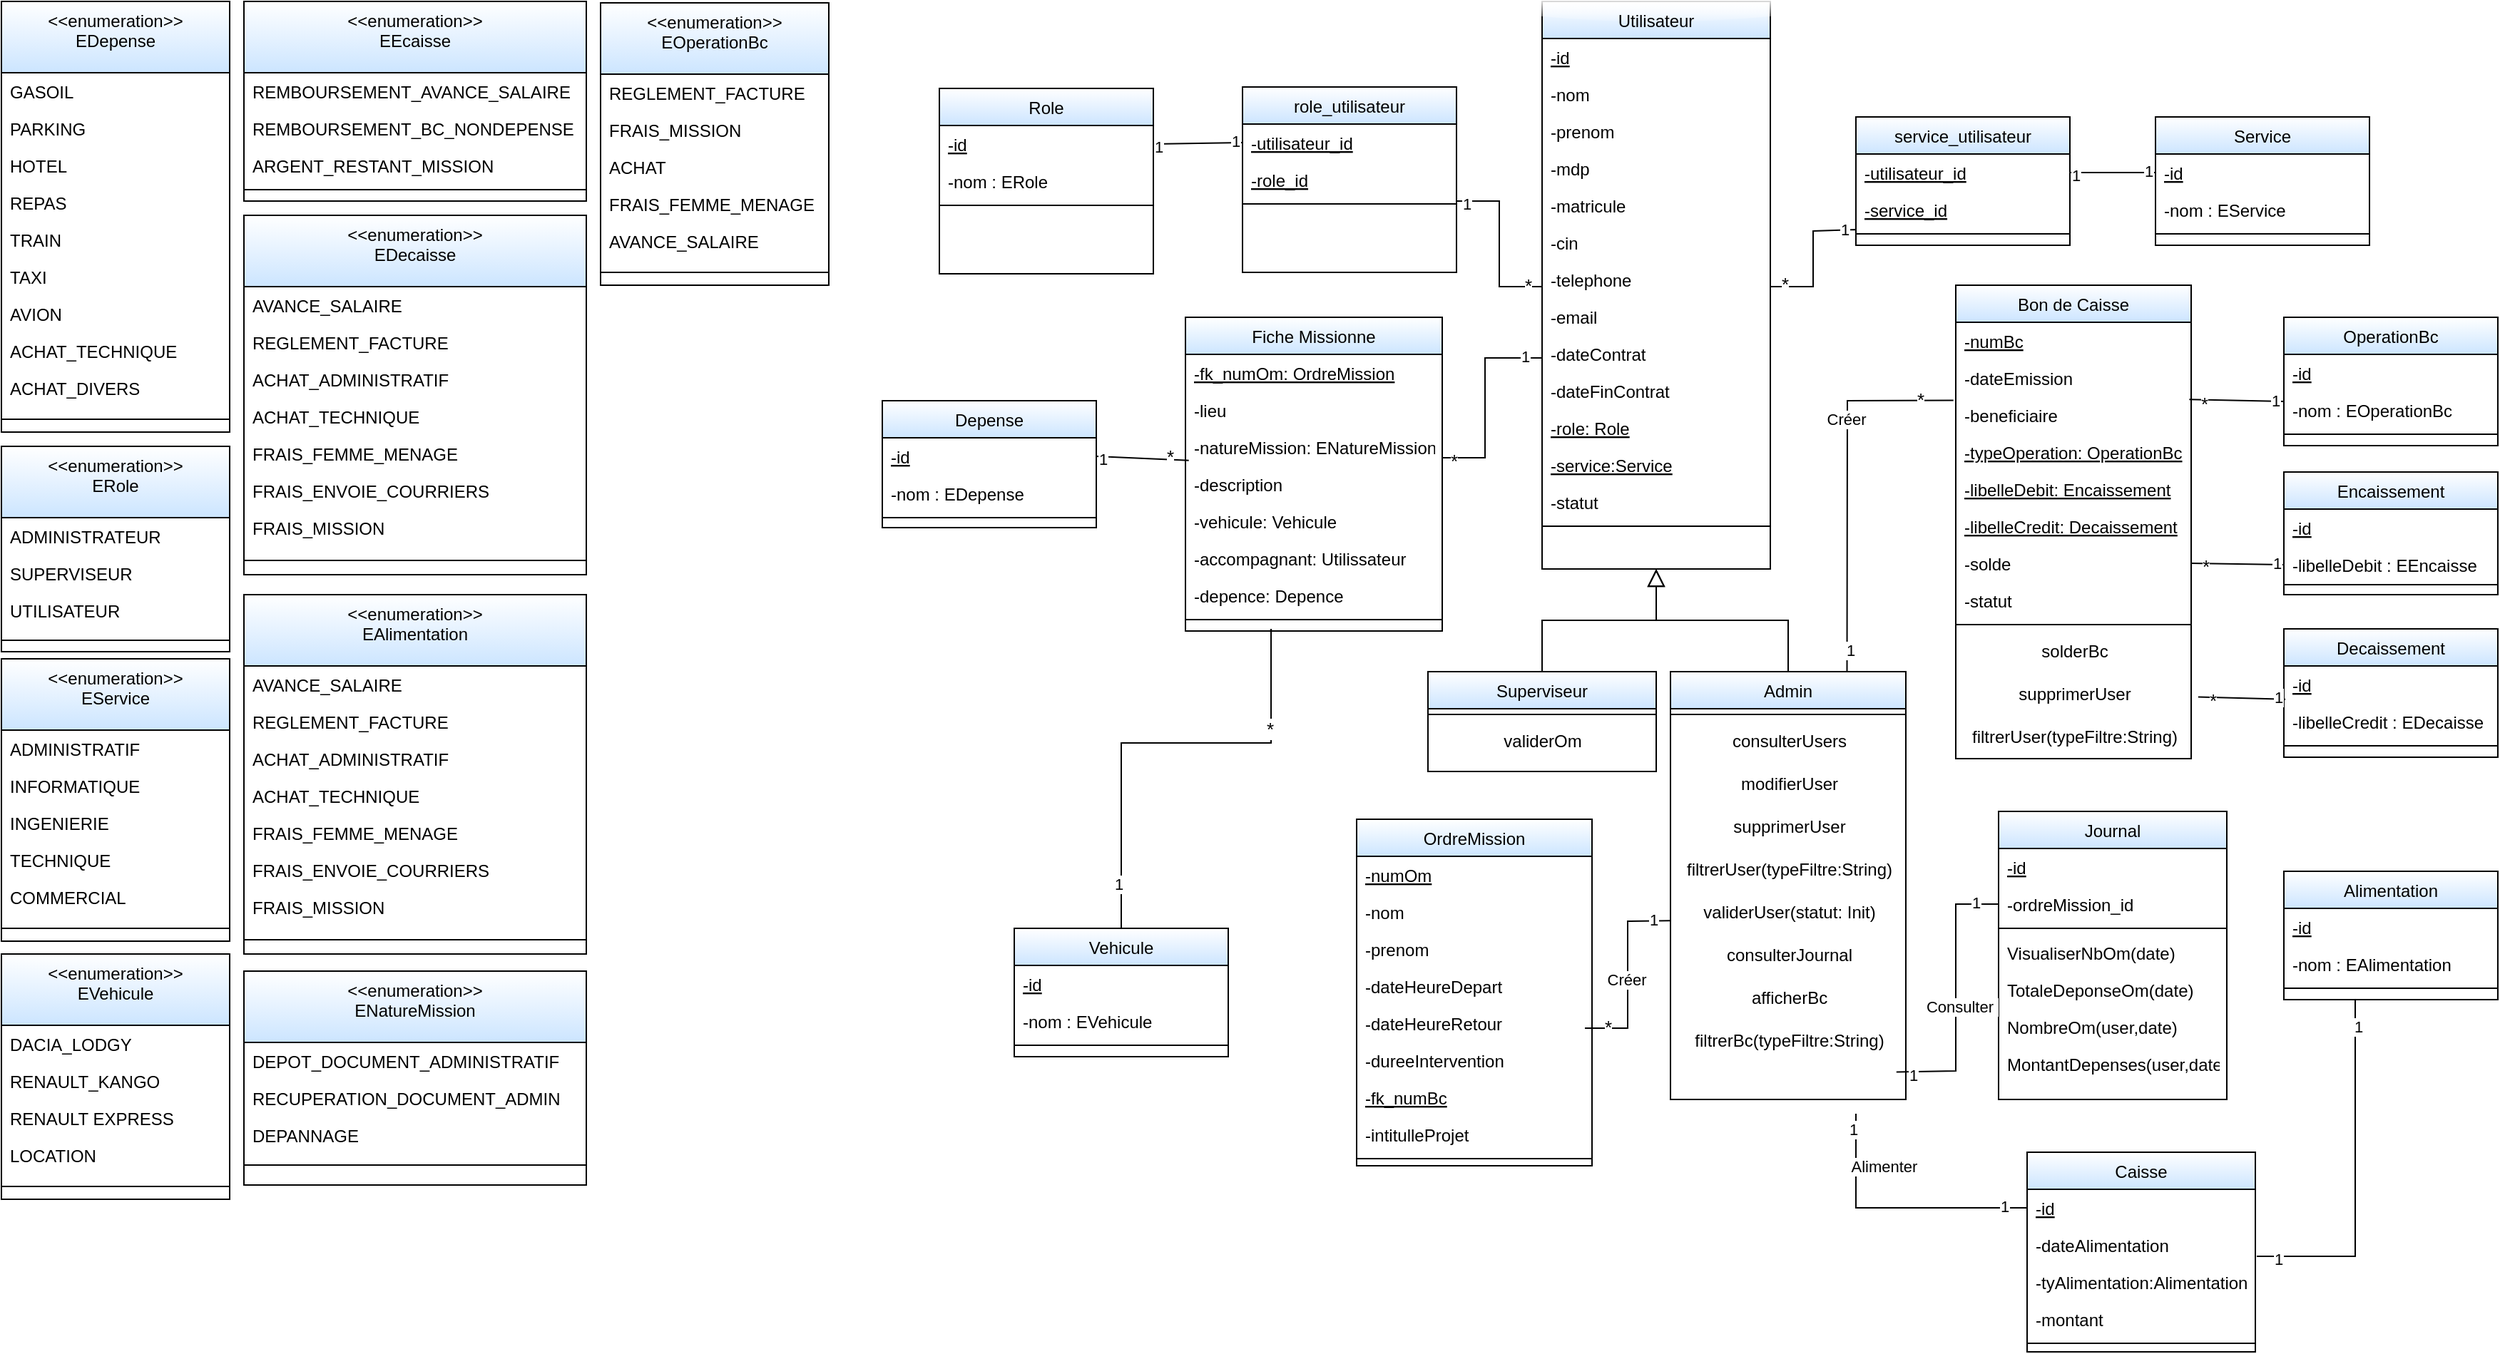 <mxfile version="24.2.0" type="github">
  <diagram id="C5RBs43oDa-KdzZeNtuy" name="Page-1">
    <mxGraphModel dx="2602" dy="955" grid="1" gridSize="10" guides="1" tooltips="1" connect="1" arrows="1" fold="1" page="1" pageScale="1" pageWidth="827" pageHeight="1169" math="0" shadow="0">
      <root>
        <mxCell id="WIyWlLk6GJQsqaUBKTNV-0" />
        <mxCell id="WIyWlLk6GJQsqaUBKTNV-1" parent="WIyWlLk6GJQsqaUBKTNV-0" />
        <mxCell id="zkfFHV4jXpPFQw0GAbJ--0" value="Utilisateur" style="swimlane;fontStyle=0;align=center;verticalAlign=top;childLayout=stackLayout;horizontal=1;startSize=26;horizontalStack=0;resizeParent=1;resizeLast=0;collapsible=1;marginBottom=0;rounded=0;shadow=0;strokeWidth=1;fillColor=default;gradientColor=#CCE5FF;strokeColor=default;glass=1;swimlaneFillColor=none;" parent="WIyWlLk6GJQsqaUBKTNV-1" vertex="1">
          <mxGeometry x="340" y="120" width="160" height="398" as="geometry">
            <mxRectangle x="230" y="140" width="160" height="26" as="alternateBounds" />
          </mxGeometry>
        </mxCell>
        <mxCell id="zkfFHV4jXpPFQw0GAbJ--2" value="-id" style="text;align=left;verticalAlign=top;spacingLeft=4;spacingRight=4;overflow=hidden;rotatable=0;points=[[0,0.5],[1,0.5]];portConstraint=eastwest;rounded=0;shadow=0;html=0;fontStyle=4" parent="zkfFHV4jXpPFQw0GAbJ--0" vertex="1">
          <mxGeometry y="26" width="160" height="26" as="geometry" />
        </mxCell>
        <mxCell id="zkfFHV4jXpPFQw0GAbJ--1" value="-nom" style="text;align=left;verticalAlign=top;spacingLeft=4;spacingRight=4;overflow=hidden;rotatable=0;points=[[0,0.5],[1,0.5]];portConstraint=eastwest;" parent="zkfFHV4jXpPFQw0GAbJ--0" vertex="1">
          <mxGeometry y="52" width="160" height="26" as="geometry" />
        </mxCell>
        <mxCell id="UkL4BT7Hzz0I9JEdcfOP-149" value="-prenom" style="text;align=left;verticalAlign=top;spacingLeft=4;spacingRight=4;overflow=hidden;rotatable=0;points=[[0,0.5],[1,0.5]];portConstraint=eastwest;" parent="zkfFHV4jXpPFQw0GAbJ--0" vertex="1">
          <mxGeometry y="78" width="160" height="26" as="geometry" />
        </mxCell>
        <mxCell id="zkfFHV4jXpPFQw0GAbJ--3" value="-mdp" style="text;align=left;verticalAlign=top;spacingLeft=4;spacingRight=4;overflow=hidden;rotatable=0;points=[[0,0.5],[1,0.5]];portConstraint=eastwest;rounded=0;shadow=0;html=0;" parent="zkfFHV4jXpPFQw0GAbJ--0" vertex="1">
          <mxGeometry y="104" width="160" height="26" as="geometry" />
        </mxCell>
        <mxCell id="BVyDWOVF4puS4mX-ho88-1" value="-matricule    " style="text;align=left;verticalAlign=top;spacingLeft=4;spacingRight=4;overflow=hidden;rotatable=0;points=[[0,0.5],[1,0.5]];portConstraint=eastwest;" parent="zkfFHV4jXpPFQw0GAbJ--0" vertex="1">
          <mxGeometry y="130" width="160" height="26" as="geometry" />
        </mxCell>
        <mxCell id="zkfFHV4jXpPFQw0GAbJ--5" value="-cin" style="text;align=left;verticalAlign=top;spacingLeft=4;spacingRight=4;overflow=hidden;rotatable=0;points=[[0,0.5],[1,0.5]];portConstraint=eastwest;" parent="zkfFHV4jXpPFQw0GAbJ--0" vertex="1">
          <mxGeometry y="156" width="160" height="26" as="geometry" />
        </mxCell>
        <mxCell id="BVyDWOVF4puS4mX-ho88-3" value="-telephone" style="text;align=left;verticalAlign=top;spacingLeft=4;spacingRight=4;overflow=hidden;rotatable=0;points=[[0,0.5],[1,0.5]];portConstraint=eastwest;" parent="zkfFHV4jXpPFQw0GAbJ--0" vertex="1">
          <mxGeometry y="182" width="160" height="26" as="geometry" />
        </mxCell>
        <mxCell id="BVyDWOVF4puS4mX-ho88-2" value="-email" style="text;align=left;verticalAlign=top;spacingLeft=4;spacingRight=4;overflow=hidden;rotatable=0;points=[[0,0.5],[1,0.5]];portConstraint=eastwest;" parent="zkfFHV4jXpPFQw0GAbJ--0" vertex="1">
          <mxGeometry y="208" width="160" height="26" as="geometry" />
        </mxCell>
        <mxCell id="BVyDWOVF4puS4mX-ho88-13" value="-dateContrat" style="text;align=left;verticalAlign=top;spacingLeft=4;spacingRight=4;overflow=hidden;rotatable=0;points=[[0,0.5],[1,0.5]];portConstraint=eastwest;" parent="zkfFHV4jXpPFQw0GAbJ--0" vertex="1">
          <mxGeometry y="234" width="160" height="26" as="geometry" />
        </mxCell>
        <mxCell id="BVyDWOVF4puS4mX-ho88-15" value="-dateFinContrat" style="text;align=left;verticalAlign=top;spacingLeft=4;spacingRight=4;overflow=hidden;rotatable=0;points=[[0,0.5],[1,0.5]];portConstraint=eastwest;" parent="zkfFHV4jXpPFQw0GAbJ--0" vertex="1">
          <mxGeometry y="260" width="160" height="26" as="geometry" />
        </mxCell>
        <mxCell id="BVyDWOVF4puS4mX-ho88-16" value="-role: Role" style="text;align=left;verticalAlign=top;spacingLeft=4;spacingRight=4;overflow=hidden;rotatable=0;points=[[0,0.5],[1,0.5]];portConstraint=eastwest;fontStyle=4" parent="zkfFHV4jXpPFQw0GAbJ--0" vertex="1">
          <mxGeometry y="286" width="160" height="26" as="geometry" />
        </mxCell>
        <mxCell id="BVyDWOVF4puS4mX-ho88-17" value="-service:Service" style="text;align=left;verticalAlign=top;spacingLeft=4;spacingRight=4;overflow=hidden;rotatable=0;points=[[0,0.5],[1,0.5]];portConstraint=eastwest;fontStyle=4" parent="zkfFHV4jXpPFQw0GAbJ--0" vertex="1">
          <mxGeometry y="312" width="160" height="26" as="geometry" />
        </mxCell>
        <mxCell id="BVyDWOVF4puS4mX-ho88-14" value="-statut" style="text;align=left;verticalAlign=top;spacingLeft=4;spacingRight=4;overflow=hidden;rotatable=0;points=[[0,0.5],[1,0.5]];portConstraint=eastwest;" parent="zkfFHV4jXpPFQw0GAbJ--0" vertex="1">
          <mxGeometry y="338" width="160" height="26" as="geometry" />
        </mxCell>
        <mxCell id="zkfFHV4jXpPFQw0GAbJ--4" value="" style="line;html=1;strokeWidth=1;align=left;verticalAlign=middle;spacingTop=-1;spacingLeft=3;spacingRight=3;rotatable=0;labelPosition=right;points=[];portConstraint=eastwest;" parent="zkfFHV4jXpPFQw0GAbJ--0" vertex="1">
          <mxGeometry y="364" width="160" height="8" as="geometry" />
        </mxCell>
        <mxCell id="BVyDWOVF4puS4mX-ho88-0" value="&#xa;" style="text;align=left;verticalAlign=top;spacingLeft=4;spacingRight=4;overflow=hidden;rotatable=0;points=[[0,0.5],[1,0.5]];portConstraint=eastwest;rounded=0;shadow=0;html=0;" parent="zkfFHV4jXpPFQw0GAbJ--0" vertex="1">
          <mxGeometry y="372" width="160" height="26" as="geometry" />
        </mxCell>
        <mxCell id="zkfFHV4jXpPFQw0GAbJ--6" value="Superviseur" style="swimlane;fontStyle=0;align=center;verticalAlign=top;childLayout=stackLayout;horizontal=1;startSize=26;horizontalStack=0;resizeParent=1;resizeLast=0;collapsible=1;marginBottom=0;rounded=0;shadow=0;strokeWidth=1;gradientColor=#CCE5FF;" parent="WIyWlLk6GJQsqaUBKTNV-1" vertex="1">
          <mxGeometry x="260" y="590" width="160" height="70" as="geometry">
            <mxRectangle x="130" y="380" width="160" height="26" as="alternateBounds" />
          </mxGeometry>
        </mxCell>
        <mxCell id="zkfFHV4jXpPFQw0GAbJ--9" value="" style="line;html=1;strokeWidth=1;align=left;verticalAlign=middle;spacingTop=-1;spacingLeft=3;spacingRight=3;rotatable=0;labelPosition=right;points=[];portConstraint=eastwest;" parent="zkfFHV4jXpPFQw0GAbJ--6" vertex="1">
          <mxGeometry y="26" width="160" height="8" as="geometry" />
        </mxCell>
        <mxCell id="rAxEm8B1Q-0X_Ra_BV8N-102" value="validerOm" style="text;html=1;align=center;verticalAlign=middle;resizable=0;points=[];autosize=1;strokeColor=none;fillColor=none;" vertex="1" parent="zkfFHV4jXpPFQw0GAbJ--6">
          <mxGeometry y="34" width="160" height="30" as="geometry" />
        </mxCell>
        <mxCell id="zkfFHV4jXpPFQw0GAbJ--12" value="" style="endArrow=block;endSize=10;endFill=0;shadow=0;strokeWidth=1;rounded=0;curved=0;edgeStyle=elbowEdgeStyle;elbow=vertical;" parent="WIyWlLk6GJQsqaUBKTNV-1" source="zkfFHV4jXpPFQw0GAbJ--6" target="zkfFHV4jXpPFQw0GAbJ--0" edge="1">
          <mxGeometry width="160" relative="1" as="geometry">
            <mxPoint x="320" y="203" as="sourcePoint" />
            <mxPoint x="320" y="203" as="targetPoint" />
          </mxGeometry>
        </mxCell>
        <mxCell id="zkfFHV4jXpPFQw0GAbJ--13" value="Admin" style="swimlane;fontStyle=0;align=center;verticalAlign=top;childLayout=stackLayout;horizontal=1;startSize=26;horizontalStack=0;resizeParent=1;resizeLast=0;collapsible=1;marginBottom=0;rounded=0;shadow=0;strokeWidth=1;gradientColor=#CCE5FF;" parent="WIyWlLk6GJQsqaUBKTNV-1" vertex="1">
          <mxGeometry x="430" y="590" width="165" height="300" as="geometry">
            <mxRectangle x="360" y="600" width="170" height="26" as="alternateBounds" />
          </mxGeometry>
        </mxCell>
        <mxCell id="zkfFHV4jXpPFQw0GAbJ--15" value="" style="line;html=1;strokeWidth=1;align=left;verticalAlign=middle;spacingTop=-1;spacingLeft=3;spacingRight=3;rotatable=0;labelPosition=right;points=[];portConstraint=eastwest;" parent="zkfFHV4jXpPFQw0GAbJ--13" vertex="1">
          <mxGeometry y="26" width="165" height="8" as="geometry" />
        </mxCell>
        <mxCell id="UkL4BT7Hzz0I9JEdcfOP-37" value="consulterUsers" style="text;html=1;align=center;verticalAlign=middle;resizable=0;points=[];autosize=1;strokeColor=none;fillColor=none;" parent="zkfFHV4jXpPFQw0GAbJ--13" vertex="1">
          <mxGeometry y="34" width="165" height="30" as="geometry" />
        </mxCell>
        <mxCell id="UkL4BT7Hzz0I9JEdcfOP-38" value="modifierUser" style="text;html=1;align=center;verticalAlign=middle;resizable=0;points=[];autosize=1;strokeColor=none;fillColor=none;" parent="zkfFHV4jXpPFQw0GAbJ--13" vertex="1">
          <mxGeometry y="64" width="165" height="30" as="geometry" />
        </mxCell>
        <mxCell id="UkL4BT7Hzz0I9JEdcfOP-39" value="supprimerUser" style="text;html=1;align=center;verticalAlign=middle;resizable=0;points=[];autosize=1;strokeColor=none;fillColor=none;" parent="zkfFHV4jXpPFQw0GAbJ--13" vertex="1">
          <mxGeometry y="94" width="165" height="30" as="geometry" />
        </mxCell>
        <mxCell id="UkL4BT7Hzz0I9JEdcfOP-41" value="filtrerUser(typeFiltre:String)" style="text;html=1;align=center;verticalAlign=middle;resizable=0;points=[];autosize=1;strokeColor=none;fillColor=none;" parent="zkfFHV4jXpPFQw0GAbJ--13" vertex="1">
          <mxGeometry y="124" width="165" height="30" as="geometry" />
        </mxCell>
        <mxCell id="UkL4BT7Hzz0I9JEdcfOP-40" value="validerUser(statut: Init)" style="text;html=1;align=center;verticalAlign=middle;resizable=0;points=[];autosize=1;strokeColor=none;fillColor=none;" parent="zkfFHV4jXpPFQw0GAbJ--13" vertex="1">
          <mxGeometry y="154" width="165" height="30" as="geometry" />
        </mxCell>
        <mxCell id="UkL4BT7Hzz0I9JEdcfOP-79" value="consulterJournal" style="text;html=1;align=center;verticalAlign=middle;resizable=0;points=[];autosize=1;strokeColor=none;fillColor=none;" parent="zkfFHV4jXpPFQw0GAbJ--13" vertex="1">
          <mxGeometry y="184" width="165" height="30" as="geometry" />
        </mxCell>
        <mxCell id="UkL4BT7Hzz0I9JEdcfOP-80" value="afficherBc" style="text;html=1;align=center;verticalAlign=middle;resizable=0;points=[];autosize=1;strokeColor=none;fillColor=none;" parent="zkfFHV4jXpPFQw0GAbJ--13" vertex="1">
          <mxGeometry y="214" width="165" height="30" as="geometry" />
        </mxCell>
        <mxCell id="UkL4BT7Hzz0I9JEdcfOP-81" value="filtrerBc(typeFiltre:String)" style="text;html=1;align=center;verticalAlign=middle;resizable=0;points=[];autosize=1;strokeColor=none;fillColor=none;" parent="zkfFHV4jXpPFQw0GAbJ--13" vertex="1">
          <mxGeometry y="244" width="165" height="30" as="geometry" />
        </mxCell>
        <mxCell id="zkfFHV4jXpPFQw0GAbJ--16" value="" style="endArrow=block;endSize=10;endFill=0;shadow=0;strokeWidth=1;rounded=0;curved=0;edgeStyle=elbowEdgeStyle;elbow=vertical;" parent="WIyWlLk6GJQsqaUBKTNV-1" source="zkfFHV4jXpPFQw0GAbJ--13" target="zkfFHV4jXpPFQw0GAbJ--0" edge="1">
          <mxGeometry width="160" relative="1" as="geometry">
            <mxPoint x="330" y="373" as="sourcePoint" />
            <mxPoint x="430" y="271" as="targetPoint" />
          </mxGeometry>
        </mxCell>
        <mxCell id="BVyDWOVF4puS4mX-ho88-18" value="role_utilisateur" style="swimlane;fontStyle=0;align=center;verticalAlign=top;childLayout=stackLayout;horizontal=1;startSize=26;horizontalStack=0;resizeParent=1;resizeLast=0;collapsible=1;marginBottom=0;rounded=0;shadow=0;strokeWidth=1;gradientColor=#CCE5FF;" parent="WIyWlLk6GJQsqaUBKTNV-1" vertex="1">
          <mxGeometry x="130" y="180" width="150" height="130" as="geometry">
            <mxRectangle x="-50" y="340" width="160" height="26" as="alternateBounds" />
          </mxGeometry>
        </mxCell>
        <mxCell id="BVyDWOVF4puS4mX-ho88-19" value="-utilisateur_id" style="text;align=left;verticalAlign=top;spacingLeft=4;spacingRight=4;overflow=hidden;rotatable=0;points=[[0,0.5],[1,0.5]];portConstraint=eastwest;fontStyle=4" parent="BVyDWOVF4puS4mX-ho88-18" vertex="1">
          <mxGeometry y="26" width="150" height="26" as="geometry" />
        </mxCell>
        <mxCell id="BVyDWOVF4puS4mX-ho88-20" value="-role_id" style="text;align=left;verticalAlign=top;spacingLeft=4;spacingRight=4;overflow=hidden;rotatable=0;points=[[0,0.5],[1,0.5]];portConstraint=eastwest;rounded=0;shadow=0;html=0;fontStyle=4" parent="BVyDWOVF4puS4mX-ho88-18" vertex="1">
          <mxGeometry y="52" width="150" height="26" as="geometry" />
        </mxCell>
        <mxCell id="BVyDWOVF4puS4mX-ho88-24" value="" style="line;html=1;strokeWidth=1;align=left;verticalAlign=middle;spacingTop=-1;spacingLeft=3;spacingRight=3;rotatable=0;labelPosition=right;points=[];portConstraint=eastwest;" parent="BVyDWOVF4puS4mX-ho88-18" vertex="1">
          <mxGeometry y="78" width="150" height="8" as="geometry" />
        </mxCell>
        <mxCell id="BVyDWOVF4puS4mX-ho88-29" value="&lt;&lt;enumeration&gt;&gt;&#xa;ERole" style="swimlane;fontStyle=0;align=center;verticalAlign=top;childLayout=stackLayout;horizontal=1;startSize=50;horizontalStack=0;resizeParent=1;resizeLast=0;collapsible=1;marginBottom=0;rounded=0;shadow=0;strokeWidth=1;gradientColor=#CCE5FF;" parent="WIyWlLk6GJQsqaUBKTNV-1" vertex="1">
          <mxGeometry x="-740" y="432" width="160" height="144" as="geometry">
            <mxRectangle x="550" y="140" width="160" height="26" as="alternateBounds" />
          </mxGeometry>
        </mxCell>
        <mxCell id="BVyDWOVF4puS4mX-ho88-30" value="ADMINISTRATEUR" style="text;align=left;verticalAlign=top;spacingLeft=4;spacingRight=4;overflow=hidden;rotatable=0;points=[[0,0.5],[1,0.5]];portConstraint=eastwest;" parent="BVyDWOVF4puS4mX-ho88-29" vertex="1">
          <mxGeometry y="50" width="160" height="26" as="geometry" />
        </mxCell>
        <mxCell id="BVyDWOVF4puS4mX-ho88-31" value="SUPERVISEUR" style="text;align=left;verticalAlign=top;spacingLeft=4;spacingRight=4;overflow=hidden;rotatable=0;points=[[0,0.5],[1,0.5]];portConstraint=eastwest;rounded=0;shadow=0;html=0;" parent="BVyDWOVF4puS4mX-ho88-29" vertex="1">
          <mxGeometry y="76" width="160" height="26" as="geometry" />
        </mxCell>
        <mxCell id="BVyDWOVF4puS4mX-ho88-34" value="UTILISATEUR" style="text;align=left;verticalAlign=top;spacingLeft=4;spacingRight=4;overflow=hidden;rotatable=0;points=[[0,0.5],[1,0.5]];portConstraint=eastwest;rounded=0;shadow=0;html=0;" parent="BVyDWOVF4puS4mX-ho88-29" vertex="1">
          <mxGeometry y="102" width="160" height="26" as="geometry" />
        </mxCell>
        <mxCell id="BVyDWOVF4puS4mX-ho88-32" value="" style="line;html=1;strokeWidth=1;align=left;verticalAlign=middle;spacingTop=-1;spacingLeft=3;spacingRight=3;rotatable=0;labelPosition=right;points=[];portConstraint=eastwest;" parent="BVyDWOVF4puS4mX-ho88-29" vertex="1">
          <mxGeometry y="128" width="160" height="16" as="geometry" />
        </mxCell>
        <mxCell id="BVyDWOVF4puS4mX-ho88-37" value="" style="endArrow=none;html=1;rounded=0;" parent="WIyWlLk6GJQsqaUBKTNV-1" edge="1">
          <mxGeometry width="50" height="50" relative="1" as="geometry">
            <mxPoint x="280" y="260" as="sourcePoint" />
            <mxPoint x="340" y="320" as="targetPoint" />
            <Array as="points">
              <mxPoint x="310" y="260" />
              <mxPoint x="310" y="320" />
            </Array>
          </mxGeometry>
        </mxCell>
        <mxCell id="BVyDWOVF4puS4mX-ho88-41" value="1" style="edgeLabel;html=1;align=center;verticalAlign=middle;resizable=0;points=[];" parent="BVyDWOVF4puS4mX-ho88-37" vertex="1" connectable="0">
          <mxGeometry x="-0.883" y="-2" relative="1" as="geometry">
            <mxPoint as="offset" />
          </mxGeometry>
        </mxCell>
        <mxCell id="BVyDWOVF4puS4mX-ho88-43" value="&lt;font style=&quot;font-size: 13px;&quot;&gt;*&lt;/font&gt;" style="edgeLabel;html=1;align=center;verticalAlign=middle;resizable=0;points=[];" parent="BVyDWOVF4puS4mX-ho88-37" vertex="1" connectable="0">
          <mxGeometry x="0.823" y="-2" relative="1" as="geometry">
            <mxPoint y="-3" as="offset" />
          </mxGeometry>
        </mxCell>
        <mxCell id="UkL4BT7Hzz0I9JEdcfOP-0" value="Role" style="swimlane;fontStyle=0;align=center;verticalAlign=top;childLayout=stackLayout;horizontal=1;startSize=26;horizontalStack=0;resizeParent=1;resizeLast=0;collapsible=1;marginBottom=0;rounded=0;shadow=0;strokeWidth=1;gradientColor=#CCE5FF;" parent="WIyWlLk6GJQsqaUBKTNV-1" vertex="1">
          <mxGeometry x="-82.5" y="181" width="150" height="130" as="geometry">
            <mxRectangle x="-50" y="340" width="160" height="26" as="alternateBounds" />
          </mxGeometry>
        </mxCell>
        <mxCell id="UkL4BT7Hzz0I9JEdcfOP-1" value="-id" style="text;align=left;verticalAlign=top;spacingLeft=4;spacingRight=4;overflow=hidden;rotatable=0;points=[[0,0.5],[1,0.5]];portConstraint=eastwest;fontStyle=4" parent="UkL4BT7Hzz0I9JEdcfOP-0" vertex="1">
          <mxGeometry y="26" width="150" height="26" as="geometry" />
        </mxCell>
        <mxCell id="UkL4BT7Hzz0I9JEdcfOP-2" value="-nom : ERole" style="text;align=left;verticalAlign=top;spacingLeft=4;spacingRight=4;overflow=hidden;rotatable=0;points=[[0,0.5],[1,0.5]];portConstraint=eastwest;rounded=0;shadow=0;html=0;" parent="UkL4BT7Hzz0I9JEdcfOP-0" vertex="1">
          <mxGeometry y="52" width="150" height="26" as="geometry" />
        </mxCell>
        <mxCell id="UkL4BT7Hzz0I9JEdcfOP-3" value="" style="line;html=1;strokeWidth=1;align=left;verticalAlign=middle;spacingTop=-1;spacingLeft=3;spacingRight=3;rotatable=0;labelPosition=right;points=[];portConstraint=eastwest;" parent="UkL4BT7Hzz0I9JEdcfOP-0" vertex="1">
          <mxGeometry y="78" width="150" height="8" as="geometry" />
        </mxCell>
        <mxCell id="UkL4BT7Hzz0I9JEdcfOP-5" value="" style="endArrow=none;html=1;rounded=0;exitX=1;exitY=0.5;exitDx=0;exitDy=0;entryX=0;entryY=0.5;entryDx=0;entryDy=0;" parent="WIyWlLk6GJQsqaUBKTNV-1" source="UkL4BT7Hzz0I9JEdcfOP-1" target="BVyDWOVF4puS4mX-ho88-19" edge="1">
          <mxGeometry width="50" height="50" relative="1" as="geometry">
            <mxPoint x="-80" y="487.5" as="sourcePoint" />
            <mxPoint x="61" y="423.5" as="targetPoint" />
            <Array as="points" />
          </mxGeometry>
        </mxCell>
        <mxCell id="UkL4BT7Hzz0I9JEdcfOP-6" value="1" style="edgeLabel;html=1;align=center;verticalAlign=middle;resizable=0;points=[];" parent="UkL4BT7Hzz0I9JEdcfOP-5" vertex="1" connectable="0">
          <mxGeometry x="-0.883" y="-2" relative="1" as="geometry">
            <mxPoint as="offset" />
          </mxGeometry>
        </mxCell>
        <mxCell id="UkL4BT7Hzz0I9JEdcfOP-7" value="1" style="edgeLabel;html=1;align=center;verticalAlign=middle;resizable=0;points=[];" parent="UkL4BT7Hzz0I9JEdcfOP-5" vertex="1" connectable="0">
          <mxGeometry x="0.823" y="-2" relative="1" as="geometry">
            <mxPoint y="-3" as="offset" />
          </mxGeometry>
        </mxCell>
        <mxCell id="UkL4BT7Hzz0I9JEdcfOP-8" value="Service" style="swimlane;fontStyle=0;align=center;verticalAlign=top;childLayout=stackLayout;horizontal=1;startSize=26;horizontalStack=0;resizeParent=1;resizeLast=0;collapsible=1;marginBottom=0;rounded=0;shadow=0;strokeWidth=1;gradientColor=#CCE5FF;" parent="WIyWlLk6GJQsqaUBKTNV-1" vertex="1">
          <mxGeometry x="770" y="201" width="150" height="90" as="geometry">
            <mxRectangle x="-50" y="340" width="160" height="26" as="alternateBounds" />
          </mxGeometry>
        </mxCell>
        <mxCell id="UkL4BT7Hzz0I9JEdcfOP-9" value="-id" style="text;align=left;verticalAlign=top;spacingLeft=4;spacingRight=4;overflow=hidden;rotatable=0;points=[[0,0.5],[1,0.5]];portConstraint=eastwest;fontStyle=4" parent="UkL4BT7Hzz0I9JEdcfOP-8" vertex="1">
          <mxGeometry y="26" width="150" height="26" as="geometry" />
        </mxCell>
        <mxCell id="UkL4BT7Hzz0I9JEdcfOP-10" value="-nom : EService" style="text;align=left;verticalAlign=top;spacingLeft=4;spacingRight=4;overflow=hidden;rotatable=0;points=[[0,0.5],[1,0.5]];portConstraint=eastwest;rounded=0;shadow=0;html=0;" parent="UkL4BT7Hzz0I9JEdcfOP-8" vertex="1">
          <mxGeometry y="52" width="150" height="26" as="geometry" />
        </mxCell>
        <mxCell id="UkL4BT7Hzz0I9JEdcfOP-11" value="" style="line;html=1;strokeWidth=1;align=left;verticalAlign=middle;spacingTop=-1;spacingLeft=3;spacingRight=3;rotatable=0;labelPosition=right;points=[];portConstraint=eastwest;" parent="UkL4BT7Hzz0I9JEdcfOP-8" vertex="1">
          <mxGeometry y="78" width="150" height="8" as="geometry" />
        </mxCell>
        <mxCell id="UkL4BT7Hzz0I9JEdcfOP-13" value="service_utilisateur" style="swimlane;fontStyle=0;align=center;verticalAlign=top;childLayout=stackLayout;horizontal=1;startSize=26;horizontalStack=0;resizeParent=1;resizeLast=0;collapsible=1;marginBottom=0;rounded=0;shadow=0;strokeWidth=1;gradientColor=#CCE5FF;" parent="WIyWlLk6GJQsqaUBKTNV-1" vertex="1">
          <mxGeometry x="560" y="201" width="150" height="90" as="geometry">
            <mxRectangle x="440" y="201" width="160" height="26" as="alternateBounds" />
          </mxGeometry>
        </mxCell>
        <mxCell id="UkL4BT7Hzz0I9JEdcfOP-14" value="-utilisateur_id" style="text;align=left;verticalAlign=top;spacingLeft=4;spacingRight=4;overflow=hidden;rotatable=0;points=[[0,0.5],[1,0.5]];portConstraint=eastwest;fontStyle=4" parent="UkL4BT7Hzz0I9JEdcfOP-13" vertex="1">
          <mxGeometry y="26" width="150" height="26" as="geometry" />
        </mxCell>
        <mxCell id="UkL4BT7Hzz0I9JEdcfOP-15" value="-service_id" style="text;align=left;verticalAlign=top;spacingLeft=4;spacingRight=4;overflow=hidden;rotatable=0;points=[[0,0.5],[1,0.5]];portConstraint=eastwest;rounded=0;shadow=0;html=0;fontStyle=4" parent="UkL4BT7Hzz0I9JEdcfOP-13" vertex="1">
          <mxGeometry y="52" width="150" height="26" as="geometry" />
        </mxCell>
        <mxCell id="UkL4BT7Hzz0I9JEdcfOP-16" value="" style="line;html=1;strokeWidth=1;align=left;verticalAlign=middle;spacingTop=-1;spacingLeft=3;spacingRight=3;rotatable=0;labelPosition=right;points=[];portConstraint=eastwest;" parent="UkL4BT7Hzz0I9JEdcfOP-13" vertex="1">
          <mxGeometry y="78" width="150" height="8" as="geometry" />
        </mxCell>
        <mxCell id="UkL4BT7Hzz0I9JEdcfOP-17" value="&lt;&lt;enumeration&gt;&gt;&#xa;EService" style="swimlane;fontStyle=0;align=center;verticalAlign=top;childLayout=stackLayout;horizontal=1;startSize=50;horizontalStack=0;resizeParent=1;resizeLast=0;collapsible=1;marginBottom=0;rounded=0;shadow=0;strokeWidth=1;gradientColor=#CCE5FF;" parent="WIyWlLk6GJQsqaUBKTNV-1" vertex="1">
          <mxGeometry x="-740" y="581" width="160" height="198" as="geometry">
            <mxRectangle x="550" y="140" width="160" height="26" as="alternateBounds" />
          </mxGeometry>
        </mxCell>
        <mxCell id="UkL4BT7Hzz0I9JEdcfOP-18" value="ADMINISTRATIF" style="text;align=left;verticalAlign=top;spacingLeft=4;spacingRight=4;overflow=hidden;rotatable=0;points=[[0,0.5],[1,0.5]];portConstraint=eastwest;" parent="UkL4BT7Hzz0I9JEdcfOP-17" vertex="1">
          <mxGeometry y="50" width="160" height="26" as="geometry" />
        </mxCell>
        <mxCell id="UkL4BT7Hzz0I9JEdcfOP-19" value="INFORMATIQUE" style="text;align=left;verticalAlign=top;spacingLeft=4;spacingRight=4;overflow=hidden;rotatable=0;points=[[0,0.5],[1,0.5]];portConstraint=eastwest;rounded=0;shadow=0;html=0;" parent="UkL4BT7Hzz0I9JEdcfOP-17" vertex="1">
          <mxGeometry y="76" width="160" height="26" as="geometry" />
        </mxCell>
        <mxCell id="UkL4BT7Hzz0I9JEdcfOP-20" value="INGENIERIE" style="text;align=left;verticalAlign=top;spacingLeft=4;spacingRight=4;overflow=hidden;rotatable=0;points=[[0,0.5],[1,0.5]];portConstraint=eastwest;rounded=0;shadow=0;html=0;" parent="UkL4BT7Hzz0I9JEdcfOP-17" vertex="1">
          <mxGeometry y="102" width="160" height="26" as="geometry" />
        </mxCell>
        <mxCell id="UkL4BT7Hzz0I9JEdcfOP-22" value="TECHNIQUE" style="text;align=left;verticalAlign=top;spacingLeft=4;spacingRight=4;overflow=hidden;rotatable=0;points=[[0,0.5],[1,0.5]];portConstraint=eastwest;" parent="UkL4BT7Hzz0I9JEdcfOP-17" vertex="1">
          <mxGeometry y="128" width="160" height="26" as="geometry" />
        </mxCell>
        <mxCell id="UkL4BT7Hzz0I9JEdcfOP-23" value="COMMERCIAL" style="text;align=left;verticalAlign=top;spacingLeft=4;spacingRight=4;overflow=hidden;rotatable=0;points=[[0,0.5],[1,0.5]];portConstraint=eastwest;" parent="UkL4BT7Hzz0I9JEdcfOP-17" vertex="1">
          <mxGeometry y="154" width="160" height="26" as="geometry" />
        </mxCell>
        <mxCell id="UkL4BT7Hzz0I9JEdcfOP-21" value="" style="line;html=1;strokeWidth=1;align=left;verticalAlign=middle;spacingTop=-1;spacingLeft=3;spacingRight=3;rotatable=0;labelPosition=right;points=[];portConstraint=eastwest;" parent="UkL4BT7Hzz0I9JEdcfOP-17" vertex="1">
          <mxGeometry y="180" width="160" height="18" as="geometry" />
        </mxCell>
        <mxCell id="UkL4BT7Hzz0I9JEdcfOP-24" value="" style="endArrow=none;html=1;rounded=0;exitX=1;exitY=0.5;exitDx=0;exitDy=0;entryX=0;entryY=0.5;entryDx=0;entryDy=0;" parent="WIyWlLk6GJQsqaUBKTNV-1" source="UkL4BT7Hzz0I9JEdcfOP-14" edge="1" target="UkL4BT7Hzz0I9JEdcfOP-9">
          <mxGeometry width="50" height="50" relative="1" as="geometry">
            <mxPoint x="820" y="240.83" as="sourcePoint" />
            <mxPoint x="920" y="241" as="targetPoint" />
            <Array as="points" />
          </mxGeometry>
        </mxCell>
        <mxCell id="UkL4BT7Hzz0I9JEdcfOP-25" value="1" style="edgeLabel;html=1;align=center;verticalAlign=middle;resizable=0;points=[];" parent="UkL4BT7Hzz0I9JEdcfOP-24" vertex="1" connectable="0">
          <mxGeometry x="-0.883" y="-2" relative="1" as="geometry">
            <mxPoint as="offset" />
          </mxGeometry>
        </mxCell>
        <mxCell id="UkL4BT7Hzz0I9JEdcfOP-26" value="1" style="edgeLabel;html=1;align=center;verticalAlign=middle;resizable=0;points=[];" parent="UkL4BT7Hzz0I9JEdcfOP-24" vertex="1" connectable="0">
          <mxGeometry x="0.823" y="-2" relative="1" as="geometry">
            <mxPoint y="-3" as="offset" />
          </mxGeometry>
        </mxCell>
        <mxCell id="UkL4BT7Hzz0I9JEdcfOP-27" value="" style="endArrow=none;html=1;rounded=0;entryX=0;entryY=1.077;entryDx=0;entryDy=0;entryPerimeter=0;" parent="WIyWlLk6GJQsqaUBKTNV-1" target="UkL4BT7Hzz0I9JEdcfOP-15" edge="1">
          <mxGeometry width="50" height="50" relative="1" as="geometry">
            <mxPoint x="500" y="320" as="sourcePoint" />
            <mxPoint x="670" y="312" as="targetPoint" />
            <Array as="points">
              <mxPoint x="530" y="320" />
              <mxPoint x="530" y="281" />
              <mxPoint x="560" y="280" />
            </Array>
          </mxGeometry>
        </mxCell>
        <mxCell id="UkL4BT7Hzz0I9JEdcfOP-29" value="1" style="edgeLabel;html=1;align=center;verticalAlign=middle;resizable=0;points=[];" parent="UkL4BT7Hzz0I9JEdcfOP-27" vertex="1" connectable="0">
          <mxGeometry x="0.823" y="-2" relative="1" as="geometry">
            <mxPoint y="-3" as="offset" />
          </mxGeometry>
        </mxCell>
        <mxCell id="UkL4BT7Hzz0I9JEdcfOP-36" value="&lt;font style=&quot;font-size: 13px;&quot;&gt;*&lt;/font&gt;" style="edgeLabel;html=1;align=center;verticalAlign=middle;resizable=0;points=[];" parent="UkL4BT7Hzz0I9JEdcfOP-27" vertex="1" connectable="0">
          <mxGeometry x="-0.8" y="2" relative="1" as="geometry">
            <mxPoint as="offset" />
          </mxGeometry>
        </mxCell>
        <mxCell id="UkL4BT7Hzz0I9JEdcfOP-43" value="Journal" style="swimlane;fontStyle=0;align=center;verticalAlign=top;childLayout=stackLayout;horizontal=1;startSize=26;horizontalStack=0;resizeParent=1;resizeLast=0;collapsible=1;marginBottom=0;rounded=0;shadow=0;strokeWidth=1;gradientColor=#CCE5FF;" parent="WIyWlLk6GJQsqaUBKTNV-1" vertex="1">
          <mxGeometry x="660" y="688" width="160" height="202" as="geometry">
            <mxRectangle x="230" y="140" width="160" height="26" as="alternateBounds" />
          </mxGeometry>
        </mxCell>
        <mxCell id="UkL4BT7Hzz0I9JEdcfOP-44" value="-id" style="text;align=left;verticalAlign=top;spacingLeft=4;spacingRight=4;overflow=hidden;rotatable=0;points=[[0,0.5],[1,0.5]];portConstraint=eastwest;rounded=0;shadow=0;html=0;fontStyle=4" parent="UkL4BT7Hzz0I9JEdcfOP-43" vertex="1">
          <mxGeometry y="26" width="160" height="26" as="geometry" />
        </mxCell>
        <mxCell id="UkL4BT7Hzz0I9JEdcfOP-45" value="-ordreMission_id" style="text;align=left;verticalAlign=top;spacingLeft=4;spacingRight=4;overflow=hidden;rotatable=0;points=[[0,0.5],[1,0.5]];portConstraint=eastwest;" parent="UkL4BT7Hzz0I9JEdcfOP-43" vertex="1">
          <mxGeometry y="52" width="160" height="26" as="geometry" />
        </mxCell>
        <mxCell id="UkL4BT7Hzz0I9JEdcfOP-56" value="" style="line;html=1;strokeWidth=1;align=left;verticalAlign=middle;spacingTop=-1;spacingLeft=3;spacingRight=3;rotatable=0;labelPosition=right;points=[];portConstraint=eastwest;" parent="UkL4BT7Hzz0I9JEdcfOP-43" vertex="1">
          <mxGeometry y="78" width="160" height="8" as="geometry" />
        </mxCell>
        <mxCell id="UkL4BT7Hzz0I9JEdcfOP-57" value="VisualiserNbOm(date)&#xa;" style="text;align=left;verticalAlign=top;spacingLeft=4;spacingRight=4;overflow=hidden;rotatable=0;points=[[0,0.5],[1,0.5]];portConstraint=eastwest;rounded=0;shadow=0;html=0;fontSize=12;" parent="UkL4BT7Hzz0I9JEdcfOP-43" vertex="1">
          <mxGeometry y="86" width="160" height="26" as="geometry" />
        </mxCell>
        <mxCell id="UkL4BT7Hzz0I9JEdcfOP-62" value="TotaleDeponseOm(date)&#xa;" style="text;align=left;verticalAlign=top;spacingLeft=4;spacingRight=4;overflow=hidden;rotatable=0;points=[[0,0.5],[1,0.5]];portConstraint=eastwest;rounded=0;shadow=0;html=0;fontSize=12;" parent="UkL4BT7Hzz0I9JEdcfOP-43" vertex="1">
          <mxGeometry y="112" width="160" height="26" as="geometry" />
        </mxCell>
        <mxCell id="UkL4BT7Hzz0I9JEdcfOP-63" value="NombreOm(user,date)&#xa;" style="text;align=left;verticalAlign=top;spacingLeft=4;spacingRight=4;overflow=hidden;rotatable=0;points=[[0,0.5],[1,0.5]];portConstraint=eastwest;rounded=0;shadow=0;html=0;fontSize=12;" parent="UkL4BT7Hzz0I9JEdcfOP-43" vertex="1">
          <mxGeometry y="138" width="160" height="26" as="geometry" />
        </mxCell>
        <mxCell id="UkL4BT7Hzz0I9JEdcfOP-64" value="MontantDepenses(user,date)&#xa;" style="text;align=left;verticalAlign=top;spacingLeft=4;spacingRight=4;overflow=hidden;rotatable=0;points=[[0,0.5],[1,0.5]];portConstraint=eastwest;rounded=0;shadow=0;html=0;fontSize=12;" parent="UkL4BT7Hzz0I9JEdcfOP-43" vertex="1">
          <mxGeometry y="164" width="160" height="26" as="geometry" />
        </mxCell>
        <mxCell id="UkL4BT7Hzz0I9JEdcfOP-58" value="" style="endArrow=none;html=1;rounded=0;entryX=0;entryY=0.5;entryDx=0;entryDy=0;exitX=0.96;exitY=1.226;exitDx=0;exitDy=0;exitPerimeter=0;" parent="WIyWlLk6GJQsqaUBKTNV-1" edge="1" target="UkL4BT7Hzz0I9JEdcfOP-45" source="UkL4BT7Hzz0I9JEdcfOP-81">
          <mxGeometry width="50" height="50" relative="1" as="geometry">
            <mxPoint x="645" y="878.499" as="sourcePoint" />
            <mxPoint x="930.64" y="880.226" as="targetPoint" />
            <Array as="points">
              <mxPoint x="630" y="870" />
              <mxPoint x="630" y="753" />
            </Array>
          </mxGeometry>
        </mxCell>
        <mxCell id="UkL4BT7Hzz0I9JEdcfOP-59" value="1" style="edgeLabel;html=1;align=center;verticalAlign=middle;resizable=0;points=[];" parent="UkL4BT7Hzz0I9JEdcfOP-58" vertex="1" connectable="0">
          <mxGeometry x="-0.883" y="-2" relative="1" as="geometry">
            <mxPoint as="offset" />
          </mxGeometry>
        </mxCell>
        <mxCell id="UkL4BT7Hzz0I9JEdcfOP-60" value="1" style="edgeLabel;html=1;align=center;verticalAlign=middle;resizable=0;points=[];" parent="UkL4BT7Hzz0I9JEdcfOP-58" vertex="1" connectable="0">
          <mxGeometry x="0.823" y="-2" relative="1" as="geometry">
            <mxPoint y="-3" as="offset" />
          </mxGeometry>
        </mxCell>
        <mxCell id="UkL4BT7Hzz0I9JEdcfOP-61" value="Consulter&amp;nbsp;" style="edgeLabel;html=1;align=center;verticalAlign=middle;resizable=0;points=[];" parent="UkL4BT7Hzz0I9JEdcfOP-58" vertex="1" connectable="0">
          <mxGeometry x="-0.08" y="-3" relative="1" as="geometry">
            <mxPoint x="1" as="offset" />
          </mxGeometry>
        </mxCell>
        <mxCell id="UkL4BT7Hzz0I9JEdcfOP-65" value="Bon de Caisse" style="swimlane;fontStyle=0;align=center;verticalAlign=top;childLayout=stackLayout;horizontal=1;startSize=26;horizontalStack=0;resizeParent=1;resizeLast=0;collapsible=1;marginBottom=0;rounded=0;shadow=0;strokeWidth=1;gradientColor=#CCE5FF;" parent="WIyWlLk6GJQsqaUBKTNV-1" vertex="1">
          <mxGeometry x="630" y="319" width="165" height="332" as="geometry">
            <mxRectangle x="360" y="600" width="170" height="26" as="alternateBounds" />
          </mxGeometry>
        </mxCell>
        <mxCell id="UkL4BT7Hzz0I9JEdcfOP-66" value="-numBc" style="text;align=left;verticalAlign=top;spacingLeft=4;spacingRight=4;overflow=hidden;rotatable=0;points=[[0,0.5],[1,0.5]];portConstraint=eastwest;fontStyle=4" parent="UkL4BT7Hzz0I9JEdcfOP-65" vertex="1">
          <mxGeometry y="26" width="165" height="26" as="geometry" />
        </mxCell>
        <mxCell id="UkL4BT7Hzz0I9JEdcfOP-82" value="-dateEmission" style="text;align=left;verticalAlign=top;spacingLeft=4;spacingRight=4;overflow=hidden;rotatable=0;points=[[0,0.5],[1,0.5]];portConstraint=eastwest;" parent="UkL4BT7Hzz0I9JEdcfOP-65" vertex="1">
          <mxGeometry y="52" width="165" height="26" as="geometry" />
        </mxCell>
        <mxCell id="UkL4BT7Hzz0I9JEdcfOP-83" value="-beneficiaire" style="text;align=left;verticalAlign=top;spacingLeft=4;spacingRight=4;overflow=hidden;rotatable=0;points=[[0,0.5],[1,0.5]];portConstraint=eastwest;" parent="UkL4BT7Hzz0I9JEdcfOP-65" vertex="1">
          <mxGeometry y="78" width="165" height="26" as="geometry" />
        </mxCell>
        <mxCell id="UkL4BT7Hzz0I9JEdcfOP-84" value="-typeOperation: OperationBc" style="text;align=left;verticalAlign=top;spacingLeft=4;spacingRight=4;overflow=hidden;rotatable=0;points=[[0,0.5],[1,0.5]];portConstraint=eastwest;fontStyle=4" parent="UkL4BT7Hzz0I9JEdcfOP-65" vertex="1">
          <mxGeometry y="104" width="165" height="26" as="geometry" />
        </mxCell>
        <mxCell id="UkL4BT7Hzz0I9JEdcfOP-86" value="-libelleDebit: Encaissement" style="text;align=left;verticalAlign=top;spacingLeft=4;spacingRight=4;overflow=hidden;rotatable=0;points=[[0,0.5],[1,0.5]];portConstraint=eastwest;fontStyle=4" parent="UkL4BT7Hzz0I9JEdcfOP-65" vertex="1">
          <mxGeometry y="130" width="165" height="26" as="geometry" />
        </mxCell>
        <mxCell id="UkL4BT7Hzz0I9JEdcfOP-85" value="-libelleCredit: Decaissement" style="text;align=left;verticalAlign=top;spacingLeft=4;spacingRight=4;overflow=hidden;rotatable=0;points=[[0,0.5],[1,0.5]];portConstraint=eastwest;fontStyle=4" parent="UkL4BT7Hzz0I9JEdcfOP-65" vertex="1">
          <mxGeometry y="156" width="165" height="26" as="geometry" />
        </mxCell>
        <mxCell id="UkL4BT7Hzz0I9JEdcfOP-87" value="-solde" style="text;align=left;verticalAlign=top;spacingLeft=4;spacingRight=4;overflow=hidden;rotatable=0;points=[[0,0.5],[1,0.5]];portConstraint=eastwest;" parent="UkL4BT7Hzz0I9JEdcfOP-65" vertex="1">
          <mxGeometry y="182" width="165" height="26" as="geometry" />
        </mxCell>
        <mxCell id="UkL4BT7Hzz0I9JEdcfOP-88" value="-statut" style="text;align=left;verticalAlign=top;spacingLeft=4;spacingRight=4;overflow=hidden;rotatable=0;points=[[0,0.5],[1,0.5]];portConstraint=eastwest;" parent="UkL4BT7Hzz0I9JEdcfOP-65" vertex="1">
          <mxGeometry y="208" width="165" height="26" as="geometry" />
        </mxCell>
        <mxCell id="UkL4BT7Hzz0I9JEdcfOP-67" value="" style="line;html=1;strokeWidth=1;align=left;verticalAlign=middle;spacingTop=-1;spacingLeft=3;spacingRight=3;rotatable=0;labelPosition=right;points=[];portConstraint=eastwest;" parent="UkL4BT7Hzz0I9JEdcfOP-65" vertex="1">
          <mxGeometry y="234" width="165" height="8" as="geometry" />
        </mxCell>
        <mxCell id="UkL4BT7Hzz0I9JEdcfOP-69" value="solderBc" style="text;html=1;align=center;verticalAlign=middle;resizable=0;points=[];autosize=1;strokeColor=none;fillColor=none;" parent="UkL4BT7Hzz0I9JEdcfOP-65" vertex="1">
          <mxGeometry y="242" width="165" height="30" as="geometry" />
        </mxCell>
        <mxCell id="UkL4BT7Hzz0I9JEdcfOP-70" value="supprimerUser" style="text;html=1;align=center;verticalAlign=middle;resizable=0;points=[];autosize=1;strokeColor=none;fillColor=none;" parent="UkL4BT7Hzz0I9JEdcfOP-65" vertex="1">
          <mxGeometry y="272" width="165" height="30" as="geometry" />
        </mxCell>
        <mxCell id="UkL4BT7Hzz0I9JEdcfOP-71" value="filtrerUser(typeFiltre:String)" style="text;html=1;align=center;verticalAlign=middle;resizable=0;points=[];autosize=1;strokeColor=none;fillColor=none;" parent="UkL4BT7Hzz0I9JEdcfOP-65" vertex="1">
          <mxGeometry y="302" width="165" height="30" as="geometry" />
        </mxCell>
        <mxCell id="UkL4BT7Hzz0I9JEdcfOP-74" value="" style="endArrow=none;html=1;rounded=0;entryX=-0.01;entryY=0.106;entryDx=0;entryDy=0;entryPerimeter=0;exitX=0.75;exitY=0;exitDx=0;exitDy=0;" parent="WIyWlLk6GJQsqaUBKTNV-1" edge="1" target="UkL4BT7Hzz0I9JEdcfOP-83" source="zkfFHV4jXpPFQw0GAbJ--13">
          <mxGeometry width="50" height="50" relative="1" as="geometry">
            <mxPoint x="600" y="580" as="sourcePoint" />
            <mxPoint x="700" y="484" as="targetPoint" />
            <Array as="points">
              <mxPoint x="554" y="400" />
            </Array>
          </mxGeometry>
        </mxCell>
        <mxCell id="UkL4BT7Hzz0I9JEdcfOP-75" value="1" style="edgeLabel;html=1;align=center;verticalAlign=middle;resizable=0;points=[];" parent="UkL4BT7Hzz0I9JEdcfOP-74" vertex="1" connectable="0">
          <mxGeometry x="-0.883" y="-2" relative="1" as="geometry">
            <mxPoint as="offset" />
          </mxGeometry>
        </mxCell>
        <mxCell id="UkL4BT7Hzz0I9JEdcfOP-77" value="Créer" style="edgeLabel;html=1;align=center;verticalAlign=middle;resizable=0;points=[];" parent="UkL4BT7Hzz0I9JEdcfOP-74" vertex="1" connectable="0">
          <mxGeometry x="0.344" y="1" relative="1" as="geometry">
            <mxPoint as="offset" />
          </mxGeometry>
        </mxCell>
        <mxCell id="UkL4BT7Hzz0I9JEdcfOP-78" value="&lt;font style=&quot;font-size: 13px;&quot;&gt;*&lt;/font&gt;" style="edgeLabel;html=1;align=center;verticalAlign=middle;resizable=0;points=[];" parent="UkL4BT7Hzz0I9JEdcfOP-74" vertex="1" connectable="0">
          <mxGeometry x="0.819" y="1" relative="1" as="geometry">
            <mxPoint as="offset" />
          </mxGeometry>
        </mxCell>
        <mxCell id="UkL4BT7Hzz0I9JEdcfOP-89" value="OperationBc" style="swimlane;fontStyle=0;align=center;verticalAlign=top;childLayout=stackLayout;horizontal=1;startSize=26;horizontalStack=0;resizeParent=1;resizeLast=0;collapsible=1;marginBottom=0;rounded=0;shadow=0;strokeWidth=1;fillColor=default;gradientColor=#CCE5FF;" parent="WIyWlLk6GJQsqaUBKTNV-1" vertex="1">
          <mxGeometry x="860" y="341.5" width="150" height="90" as="geometry">
            <mxRectangle x="-50" y="340" width="160" height="26" as="alternateBounds" />
          </mxGeometry>
        </mxCell>
        <mxCell id="UkL4BT7Hzz0I9JEdcfOP-90" value="-id" style="text;align=left;verticalAlign=top;spacingLeft=4;spacingRight=4;overflow=hidden;rotatable=0;points=[[0,0.5],[1,0.5]];portConstraint=eastwest;fontStyle=4" parent="UkL4BT7Hzz0I9JEdcfOP-89" vertex="1">
          <mxGeometry y="26" width="150" height="26" as="geometry" />
        </mxCell>
        <mxCell id="UkL4BT7Hzz0I9JEdcfOP-91" value="-nom : EOperationBc" style="text;align=left;verticalAlign=top;spacingLeft=4;spacingRight=4;overflow=hidden;rotatable=0;points=[[0,0.5],[1,0.5]];portConstraint=eastwest;rounded=0;shadow=0;html=0;" parent="UkL4BT7Hzz0I9JEdcfOP-89" vertex="1">
          <mxGeometry y="52" width="150" height="26" as="geometry" />
        </mxCell>
        <mxCell id="UkL4BT7Hzz0I9JEdcfOP-92" value="" style="line;html=1;strokeWidth=1;align=left;verticalAlign=middle;spacingTop=-1;spacingLeft=3;spacingRight=3;rotatable=0;labelPosition=right;points=[];portConstraint=eastwest;" parent="UkL4BT7Hzz0I9JEdcfOP-89" vertex="1">
          <mxGeometry y="78" width="150" height="8" as="geometry" />
        </mxCell>
        <mxCell id="UkL4BT7Hzz0I9JEdcfOP-94" value="&lt;&lt;enumeration&gt;&gt;&#xa;EOperationBc" style="swimlane;fontStyle=0;align=center;verticalAlign=top;childLayout=stackLayout;horizontal=1;startSize=50;horizontalStack=0;resizeParent=1;resizeLast=0;collapsible=1;marginBottom=0;rounded=0;shadow=0;strokeWidth=1;gradientColor=#CCE5FF;" parent="WIyWlLk6GJQsqaUBKTNV-1" vertex="1">
          <mxGeometry x="-320" y="121" width="160" height="198" as="geometry">
            <mxRectangle x="550" y="140" width="160" height="26" as="alternateBounds" />
          </mxGeometry>
        </mxCell>
        <mxCell id="UkL4BT7Hzz0I9JEdcfOP-95" value="REGLEMENT_FACTURE" style="text;align=left;verticalAlign=top;spacingLeft=4;spacingRight=4;overflow=hidden;rotatable=0;points=[[0,0.5],[1,0.5]];portConstraint=eastwest;" parent="UkL4BT7Hzz0I9JEdcfOP-94" vertex="1">
          <mxGeometry y="50" width="160" height="26" as="geometry" />
        </mxCell>
        <mxCell id="UkL4BT7Hzz0I9JEdcfOP-96" value="FRAIS_MISSION" style="text;align=left;verticalAlign=top;spacingLeft=4;spacingRight=4;overflow=hidden;rotatable=0;points=[[0,0.5],[1,0.5]];portConstraint=eastwest;rounded=0;shadow=0;html=0;" parent="UkL4BT7Hzz0I9JEdcfOP-94" vertex="1">
          <mxGeometry y="76" width="160" height="26" as="geometry" />
        </mxCell>
        <mxCell id="UkL4BT7Hzz0I9JEdcfOP-97" value="ACHAT" style="text;align=left;verticalAlign=top;spacingLeft=4;spacingRight=4;overflow=hidden;rotatable=0;points=[[0,0.5],[1,0.5]];portConstraint=eastwest;rounded=0;shadow=0;html=0;" parent="UkL4BT7Hzz0I9JEdcfOP-94" vertex="1">
          <mxGeometry y="102" width="160" height="26" as="geometry" />
        </mxCell>
        <mxCell id="UkL4BT7Hzz0I9JEdcfOP-100" value="FRAIS_FEMME_MENAGE" style="text;align=left;verticalAlign=top;spacingLeft=4;spacingRight=4;overflow=hidden;rotatable=0;points=[[0,0.5],[1,0.5]];portConstraint=eastwest;rounded=0;shadow=0;html=0;" parent="UkL4BT7Hzz0I9JEdcfOP-94" vertex="1">
          <mxGeometry y="128" width="160" height="26" as="geometry" />
        </mxCell>
        <mxCell id="UkL4BT7Hzz0I9JEdcfOP-99" value="AVANCE_SALAIRE" style="text;align=left;verticalAlign=top;spacingLeft=4;spacingRight=4;overflow=hidden;rotatable=0;points=[[0,0.5],[1,0.5]];portConstraint=eastwest;rounded=0;shadow=0;html=0;" parent="UkL4BT7Hzz0I9JEdcfOP-94" vertex="1">
          <mxGeometry y="154" width="160" height="26" as="geometry" />
        </mxCell>
        <mxCell id="UkL4BT7Hzz0I9JEdcfOP-98" value="" style="line;html=1;strokeWidth=1;align=left;verticalAlign=middle;spacingTop=-1;spacingLeft=3;spacingRight=3;rotatable=0;labelPosition=right;points=[];portConstraint=eastwest;" parent="UkL4BT7Hzz0I9JEdcfOP-94" vertex="1">
          <mxGeometry y="180" width="160" height="18" as="geometry" />
        </mxCell>
        <mxCell id="UkL4BT7Hzz0I9JEdcfOP-101" value="" style="endArrow=none;html=1;rounded=0;exitX=0.992;exitY=0.084;exitDx=0;exitDy=0;exitPerimeter=0;entryX=0;entryY=0.269;entryDx=0;entryDy=0;entryPerimeter=0;" parent="WIyWlLk6GJQsqaUBKTNV-1" edge="1" target="UkL4BT7Hzz0I9JEdcfOP-91" source="UkL4BT7Hzz0I9JEdcfOP-83">
          <mxGeometry width="50" height="50" relative="1" as="geometry">
            <mxPoint x="865" y="400.006" as="sourcePoint" />
            <mxPoint x="1060" y="400" as="targetPoint" />
            <Array as="points" />
          </mxGeometry>
        </mxCell>
        <mxCell id="UkL4BT7Hzz0I9JEdcfOP-103" value="1" style="edgeLabel;html=1;align=center;verticalAlign=middle;resizable=0;points=[];" parent="UkL4BT7Hzz0I9JEdcfOP-101" vertex="1" connectable="0">
          <mxGeometry x="0.823" y="-2" relative="1" as="geometry">
            <mxPoint y="-3" as="offset" />
          </mxGeometry>
        </mxCell>
        <mxCell id="UkL4BT7Hzz0I9JEdcfOP-105" value="&lt;font style=&quot;font-size: 13px;&quot;&gt;*&lt;/font&gt;" style="edgeLabel;html=1;align=center;verticalAlign=middle;resizable=0;points=[];" parent="UkL4BT7Hzz0I9JEdcfOP-101" vertex="1" connectable="0">
          <mxGeometry x="-0.697" y="-2" relative="1" as="geometry">
            <mxPoint as="offset" />
          </mxGeometry>
        </mxCell>
        <mxCell id="UkL4BT7Hzz0I9JEdcfOP-106" value="Encaissement" style="swimlane;fontStyle=0;align=center;verticalAlign=top;childLayout=stackLayout;horizontal=1;startSize=26;horizontalStack=0;resizeParent=1;resizeLast=0;collapsible=1;marginBottom=0;rounded=0;shadow=0;strokeWidth=1;fillColor=default;gradientColor=#CCE5FF;" parent="WIyWlLk6GJQsqaUBKTNV-1" vertex="1">
          <mxGeometry x="860" y="450" width="150" height="86" as="geometry">
            <mxRectangle x="-50" y="340" width="160" height="26" as="alternateBounds" />
          </mxGeometry>
        </mxCell>
        <mxCell id="UkL4BT7Hzz0I9JEdcfOP-107" value="-id" style="text;align=left;verticalAlign=top;spacingLeft=4;spacingRight=4;overflow=hidden;rotatable=0;points=[[0,0.5],[1,0.5]];portConstraint=eastwest;fontStyle=4" parent="UkL4BT7Hzz0I9JEdcfOP-106" vertex="1">
          <mxGeometry y="26" width="150" height="26" as="geometry" />
        </mxCell>
        <mxCell id="UkL4BT7Hzz0I9JEdcfOP-108" value="-libelleDebit : EEncaisse" style="text;align=left;verticalAlign=top;spacingLeft=4;spacingRight=4;overflow=hidden;rotatable=0;points=[[0,0.5],[1,0.5]];portConstraint=eastwest;rounded=0;shadow=0;html=0;" parent="UkL4BT7Hzz0I9JEdcfOP-106" vertex="1">
          <mxGeometry y="52" width="150" height="26" as="geometry" />
        </mxCell>
        <mxCell id="UkL4BT7Hzz0I9JEdcfOP-109" value="" style="line;html=1;strokeWidth=1;align=left;verticalAlign=middle;spacingTop=-1;spacingLeft=3;spacingRight=3;rotatable=0;labelPosition=right;points=[];portConstraint=eastwest;" parent="UkL4BT7Hzz0I9JEdcfOP-106" vertex="1">
          <mxGeometry y="78" width="150" height="2" as="geometry" />
        </mxCell>
        <mxCell id="UkL4BT7Hzz0I9JEdcfOP-110" value="&lt;&lt;enumeration&gt;&gt;&#xa;EEcaisse" style="swimlane;fontStyle=0;align=center;verticalAlign=top;childLayout=stackLayout;horizontal=1;startSize=50;horizontalStack=0;resizeParent=1;resizeLast=0;collapsible=1;marginBottom=0;rounded=0;shadow=0;strokeWidth=1;gradientColor=#CCE5FF;" parent="WIyWlLk6GJQsqaUBKTNV-1" vertex="1">
          <mxGeometry x="-570" y="120" width="240" height="140" as="geometry">
            <mxRectangle x="550" y="140" width="160" height="26" as="alternateBounds" />
          </mxGeometry>
        </mxCell>
        <mxCell id="UkL4BT7Hzz0I9JEdcfOP-111" value="REMBOURSEMENT_AVANCE_SALAIRE" style="text;align=left;verticalAlign=top;spacingLeft=4;spacingRight=4;overflow=hidden;rotatable=0;points=[[0,0.5],[1,0.5]];portConstraint=eastwest;" parent="UkL4BT7Hzz0I9JEdcfOP-110" vertex="1">
          <mxGeometry y="50" width="240" height="26" as="geometry" />
        </mxCell>
        <mxCell id="UkL4BT7Hzz0I9JEdcfOP-112" value="REMBOURSEMENT_BC_NONDEPENSE" style="text;align=left;verticalAlign=top;spacingLeft=4;spacingRight=4;overflow=hidden;rotatable=0;points=[[0,0.5],[1,0.5]];portConstraint=eastwest;rounded=0;shadow=0;html=0;" parent="UkL4BT7Hzz0I9JEdcfOP-110" vertex="1">
          <mxGeometry y="76" width="240" height="26" as="geometry" />
        </mxCell>
        <mxCell id="UkL4BT7Hzz0I9JEdcfOP-113" value="ARGENT_RESTANT_MISSION" style="text;align=left;verticalAlign=top;spacingLeft=4;spacingRight=4;overflow=hidden;rotatable=0;points=[[0,0.5],[1,0.5]];portConstraint=eastwest;rounded=0;shadow=0;html=0;" parent="UkL4BT7Hzz0I9JEdcfOP-110" vertex="1">
          <mxGeometry y="102" width="240" height="26" as="geometry" />
        </mxCell>
        <mxCell id="UkL4BT7Hzz0I9JEdcfOP-116" value="" style="line;html=1;strokeWidth=1;align=left;verticalAlign=middle;spacingTop=-1;spacingLeft=3;spacingRight=3;rotatable=0;labelPosition=right;points=[];portConstraint=eastwest;" parent="UkL4BT7Hzz0I9JEdcfOP-110" vertex="1">
          <mxGeometry y="128" width="240" height="8" as="geometry" />
        </mxCell>
        <mxCell id="UkL4BT7Hzz0I9JEdcfOP-117" value="&lt;&lt;enumeration&gt;&gt;&#xa;EDecaisse" style="swimlane;fontStyle=0;align=center;verticalAlign=top;childLayout=stackLayout;horizontal=1;startSize=50;horizontalStack=0;resizeParent=1;resizeLast=0;collapsible=1;marginBottom=0;rounded=0;shadow=0;strokeWidth=1;gradientColor=#CCE5FF;" parent="WIyWlLk6GJQsqaUBKTNV-1" vertex="1">
          <mxGeometry x="-570" y="270" width="240" height="252" as="geometry">
            <mxRectangle x="550" y="140" width="160" height="26" as="alternateBounds" />
          </mxGeometry>
        </mxCell>
        <mxCell id="UkL4BT7Hzz0I9JEdcfOP-118" value="AVANCE_SALAIRE    " style="text;align=left;verticalAlign=top;spacingLeft=4;spacingRight=4;overflow=hidden;rotatable=0;points=[[0,0.5],[1,0.5]];portConstraint=eastwest;" parent="UkL4BT7Hzz0I9JEdcfOP-117" vertex="1">
          <mxGeometry y="50" width="240" height="26" as="geometry" />
        </mxCell>
        <mxCell id="UkL4BT7Hzz0I9JEdcfOP-119" value="REGLEMENT_FACTURE" style="text;align=left;verticalAlign=top;spacingLeft=4;spacingRight=4;overflow=hidden;rotatable=0;points=[[0,0.5],[1,0.5]];portConstraint=eastwest;rounded=0;shadow=0;html=0;" parent="UkL4BT7Hzz0I9JEdcfOP-117" vertex="1">
          <mxGeometry y="76" width="240" height="26" as="geometry" />
        </mxCell>
        <mxCell id="UkL4BT7Hzz0I9JEdcfOP-120" value="ACHAT_ADMINISTRATIF" style="text;align=left;verticalAlign=top;spacingLeft=4;spacingRight=4;overflow=hidden;rotatable=0;points=[[0,0.5],[1,0.5]];portConstraint=eastwest;rounded=0;shadow=0;html=0;" parent="UkL4BT7Hzz0I9JEdcfOP-117" vertex="1">
          <mxGeometry y="102" width="240" height="26" as="geometry" />
        </mxCell>
        <mxCell id="UkL4BT7Hzz0I9JEdcfOP-133" value="ACHAT_TECHNIQUE" style="text;align=left;verticalAlign=top;spacingLeft=4;spacingRight=4;overflow=hidden;rotatable=0;points=[[0,0.5],[1,0.5]];portConstraint=eastwest;rounded=0;shadow=0;html=0;" parent="UkL4BT7Hzz0I9JEdcfOP-117" vertex="1">
          <mxGeometry y="128" width="240" height="26" as="geometry" />
        </mxCell>
        <mxCell id="UkL4BT7Hzz0I9JEdcfOP-132" value="FRAIS_FEMME_MENAGE" style="text;align=left;verticalAlign=top;spacingLeft=4;spacingRight=4;overflow=hidden;rotatable=0;points=[[0,0.5],[1,0.5]];portConstraint=eastwest;rounded=0;shadow=0;html=0;" parent="UkL4BT7Hzz0I9JEdcfOP-117" vertex="1">
          <mxGeometry y="154" width="240" height="26" as="geometry" />
        </mxCell>
        <mxCell id="UkL4BT7Hzz0I9JEdcfOP-134" value="FRAIS_ENVOIE_COURRIERS" style="text;align=left;verticalAlign=top;spacingLeft=4;spacingRight=4;overflow=hidden;rotatable=0;points=[[0,0.5],[1,0.5]];portConstraint=eastwest;rounded=0;shadow=0;html=0;" parent="UkL4BT7Hzz0I9JEdcfOP-117" vertex="1">
          <mxGeometry y="180" width="240" height="26" as="geometry" />
        </mxCell>
        <mxCell id="UkL4BT7Hzz0I9JEdcfOP-135" value="FRAIS_MISSION" style="text;align=left;verticalAlign=top;spacingLeft=4;spacingRight=4;overflow=hidden;rotatable=0;points=[[0,0.5],[1,0.5]];portConstraint=eastwest;rounded=0;shadow=0;html=0;" parent="UkL4BT7Hzz0I9JEdcfOP-117" vertex="1">
          <mxGeometry y="206" width="240" height="26" as="geometry" />
        </mxCell>
        <mxCell id="UkL4BT7Hzz0I9JEdcfOP-121" value="" style="line;html=1;strokeWidth=1;align=left;verticalAlign=middle;spacingTop=-1;spacingLeft=3;spacingRight=3;rotatable=0;labelPosition=right;points=[];portConstraint=eastwest;" parent="UkL4BT7Hzz0I9JEdcfOP-117" vertex="1">
          <mxGeometry y="232" width="240" height="20" as="geometry" />
        </mxCell>
        <mxCell id="UkL4BT7Hzz0I9JEdcfOP-122" value="Decaissement" style="swimlane;fontStyle=0;align=center;verticalAlign=top;childLayout=stackLayout;horizontal=1;startSize=26;horizontalStack=0;resizeParent=1;resizeLast=0;collapsible=1;marginBottom=0;rounded=0;shadow=0;strokeWidth=1;gradientColor=#CCE5FF;" parent="WIyWlLk6GJQsqaUBKTNV-1" vertex="1">
          <mxGeometry x="860" y="560" width="150" height="90" as="geometry">
            <mxRectangle x="-50" y="340" width="160" height="26" as="alternateBounds" />
          </mxGeometry>
        </mxCell>
        <mxCell id="UkL4BT7Hzz0I9JEdcfOP-123" value="-id" style="text;align=left;verticalAlign=top;spacingLeft=4;spacingRight=4;overflow=hidden;rotatable=0;points=[[0,0.5],[1,0.5]];portConstraint=eastwest;fontStyle=4;fillColor=none;gradientColor=none;" parent="UkL4BT7Hzz0I9JEdcfOP-122" vertex="1">
          <mxGeometry y="26" width="150" height="26" as="geometry" />
        </mxCell>
        <mxCell id="UkL4BT7Hzz0I9JEdcfOP-124" value="-libelleCredit : EDecaisse" style="text;align=left;verticalAlign=top;spacingLeft=4;spacingRight=4;overflow=hidden;rotatable=0;points=[[0,0.5],[1,0.5]];portConstraint=eastwest;rounded=0;shadow=0;html=0;" parent="UkL4BT7Hzz0I9JEdcfOP-122" vertex="1">
          <mxGeometry y="52" width="150" height="26" as="geometry" />
        </mxCell>
        <mxCell id="UkL4BT7Hzz0I9JEdcfOP-125" value="" style="line;html=1;strokeWidth=1;align=left;verticalAlign=middle;spacingTop=-1;spacingLeft=3;spacingRight=3;rotatable=0;labelPosition=right;points=[];portConstraint=eastwest;" parent="UkL4BT7Hzz0I9JEdcfOP-122" vertex="1">
          <mxGeometry y="78" width="150" height="8" as="geometry" />
        </mxCell>
        <mxCell id="UkL4BT7Hzz0I9JEdcfOP-126" value="" style="endArrow=none;html=1;rounded=0;entryX=0;entryY=0.5;entryDx=0;entryDy=0;exitX=1;exitY=0.5;exitDx=0;exitDy=0;" parent="WIyWlLk6GJQsqaUBKTNV-1" edge="1" target="UkL4BT7Hzz0I9JEdcfOP-108" source="UkL4BT7Hzz0I9JEdcfOP-87">
          <mxGeometry width="50" height="50" relative="1" as="geometry">
            <mxPoint x="820" y="520" as="sourcePoint" />
            <mxPoint x="1060" y="519" as="targetPoint" />
            <Array as="points" />
          </mxGeometry>
        </mxCell>
        <mxCell id="UkL4BT7Hzz0I9JEdcfOP-127" value="1" style="edgeLabel;html=1;align=center;verticalAlign=middle;resizable=0;points=[];" parent="UkL4BT7Hzz0I9JEdcfOP-126" vertex="1" connectable="0">
          <mxGeometry x="0.823" y="-2" relative="1" as="geometry">
            <mxPoint y="-3" as="offset" />
          </mxGeometry>
        </mxCell>
        <mxCell id="UkL4BT7Hzz0I9JEdcfOP-128" value="&lt;font style=&quot;font-size: 13px;&quot;&gt;*&lt;/font&gt;" style="edgeLabel;html=1;align=center;verticalAlign=middle;resizable=0;points=[];" parent="UkL4BT7Hzz0I9JEdcfOP-126" vertex="1" connectable="0">
          <mxGeometry x="-0.697" y="-2" relative="1" as="geometry">
            <mxPoint as="offset" />
          </mxGeometry>
        </mxCell>
        <mxCell id="UkL4BT7Hzz0I9JEdcfOP-129" value="" style="endArrow=none;html=1;rounded=0;entryX=0.007;entryY=-0.101;entryDx=0;entryDy=0;exitX=1.03;exitY=0.56;exitDx=0;exitDy=0;exitPerimeter=0;entryPerimeter=0;" parent="WIyWlLk6GJQsqaUBKTNV-1" edge="1" target="UkL4BT7Hzz0I9JEdcfOP-124" source="UkL4BT7Hzz0I9JEdcfOP-70">
          <mxGeometry width="50" height="50" relative="1" as="geometry">
            <mxPoint x="866" y="640" as="sourcePoint" />
            <mxPoint x="1060" y="640" as="targetPoint" />
            <Array as="points" />
          </mxGeometry>
        </mxCell>
        <mxCell id="UkL4BT7Hzz0I9JEdcfOP-130" value="1" style="edgeLabel;html=1;align=center;verticalAlign=middle;resizable=0;points=[];" parent="UkL4BT7Hzz0I9JEdcfOP-129" vertex="1" connectable="0">
          <mxGeometry x="0.823" y="-2" relative="1" as="geometry">
            <mxPoint y="-3" as="offset" />
          </mxGeometry>
        </mxCell>
        <mxCell id="UkL4BT7Hzz0I9JEdcfOP-131" value="&lt;font style=&quot;font-size: 13px;&quot;&gt;*&lt;/font&gt;" style="edgeLabel;html=1;align=center;verticalAlign=middle;resizable=0;points=[];" parent="UkL4BT7Hzz0I9JEdcfOP-129" vertex="1" connectable="0">
          <mxGeometry x="-0.697" y="-2" relative="1" as="geometry">
            <mxPoint as="offset" />
          </mxGeometry>
        </mxCell>
        <mxCell id="UkL4BT7Hzz0I9JEdcfOP-136" value="OrdreMission" style="swimlane;fontStyle=0;align=center;verticalAlign=top;childLayout=stackLayout;horizontal=1;startSize=26;horizontalStack=0;resizeParent=1;resizeLast=0;collapsible=1;marginBottom=0;rounded=0;shadow=0;strokeWidth=1;gradientColor=#CCE5FF;" parent="WIyWlLk6GJQsqaUBKTNV-1" vertex="1">
          <mxGeometry x="210" y="693.5" width="165" height="243" as="geometry">
            <mxRectangle x="120" y="837" width="170" height="26" as="alternateBounds" />
          </mxGeometry>
        </mxCell>
        <mxCell id="UkL4BT7Hzz0I9JEdcfOP-137" value="-numOm" style="text;align=left;verticalAlign=top;spacingLeft=4;spacingRight=4;overflow=hidden;rotatable=0;points=[[0,0.5],[1,0.5]];portConstraint=eastwest;fontStyle=4" parent="UkL4BT7Hzz0I9JEdcfOP-136" vertex="1">
          <mxGeometry y="26" width="165" height="26" as="geometry" />
        </mxCell>
        <mxCell id="UkL4BT7Hzz0I9JEdcfOP-138" value="-nom" style="text;align=left;verticalAlign=top;spacingLeft=4;spacingRight=4;overflow=hidden;rotatable=0;points=[[0,0.5],[1,0.5]];portConstraint=eastwest;" parent="UkL4BT7Hzz0I9JEdcfOP-136" vertex="1">
          <mxGeometry y="52" width="165" height="26" as="geometry" />
        </mxCell>
        <mxCell id="UkL4BT7Hzz0I9JEdcfOP-139" value="-prenom" style="text;align=left;verticalAlign=top;spacingLeft=4;spacingRight=4;overflow=hidden;rotatable=0;points=[[0,0.5],[1,0.5]];portConstraint=eastwest;" parent="UkL4BT7Hzz0I9JEdcfOP-136" vertex="1">
          <mxGeometry y="78" width="165" height="26" as="geometry" />
        </mxCell>
        <mxCell id="UkL4BT7Hzz0I9JEdcfOP-140" value="-dateHeureDepart" style="text;align=left;verticalAlign=top;spacingLeft=4;spacingRight=4;overflow=hidden;rotatable=0;points=[[0,0.5],[1,0.5]];portConstraint=eastwest;fontStyle=0" parent="UkL4BT7Hzz0I9JEdcfOP-136" vertex="1">
          <mxGeometry y="104" width="165" height="26" as="geometry" />
        </mxCell>
        <mxCell id="UkL4BT7Hzz0I9JEdcfOP-150" value="-dateHeureRetour" style="text;align=left;verticalAlign=top;spacingLeft=4;spacingRight=4;overflow=hidden;rotatable=0;points=[[0,0.5],[1,0.5]];portConstraint=eastwest;fontStyle=0" parent="UkL4BT7Hzz0I9JEdcfOP-136" vertex="1">
          <mxGeometry y="130" width="165" height="26" as="geometry" />
        </mxCell>
        <mxCell id="UkL4BT7Hzz0I9JEdcfOP-151" value="-dureeIntervention" style="text;align=left;verticalAlign=top;spacingLeft=4;spacingRight=4;overflow=hidden;rotatable=0;points=[[0,0.5],[1,0.5]];portConstraint=eastwest;fontStyle=0" parent="UkL4BT7Hzz0I9JEdcfOP-136" vertex="1">
          <mxGeometry y="156" width="165" height="26" as="geometry" />
        </mxCell>
        <mxCell id="UkL4BT7Hzz0I9JEdcfOP-141" value="-fk_numBc" style="text;align=left;verticalAlign=top;spacingLeft=4;spacingRight=4;overflow=hidden;rotatable=0;points=[[0,0.5],[1,0.5]];portConstraint=eastwest;fontStyle=4" parent="UkL4BT7Hzz0I9JEdcfOP-136" vertex="1">
          <mxGeometry y="182" width="165" height="26" as="geometry" />
        </mxCell>
        <mxCell id="UkL4BT7Hzz0I9JEdcfOP-142" value="-intitulleProjet" style="text;align=left;verticalAlign=top;spacingLeft=4;spacingRight=4;overflow=hidden;rotatable=0;points=[[0,0.5],[1,0.5]];portConstraint=eastwest;fontStyle=0" parent="UkL4BT7Hzz0I9JEdcfOP-136" vertex="1">
          <mxGeometry y="208" width="165" height="26" as="geometry" />
        </mxCell>
        <mxCell id="UkL4BT7Hzz0I9JEdcfOP-145" value="" style="line;html=1;strokeWidth=1;align=left;verticalAlign=middle;spacingTop=-1;spacingLeft=3;spacingRight=3;rotatable=0;labelPosition=right;points=[];portConstraint=eastwest;" parent="UkL4BT7Hzz0I9JEdcfOP-136" vertex="1">
          <mxGeometry y="234" width="165" height="8" as="geometry" />
        </mxCell>
        <mxCell id="rAxEm8B1Q-0X_Ra_BV8N-0" value="" style="endArrow=none;html=1;rounded=0;entryX=-0.002;entryY=0.689;entryDx=0;entryDy=0;entryPerimeter=0;" edge="1" parent="WIyWlLk6GJQsqaUBKTNV-1" target="UkL4BT7Hzz0I9JEdcfOP-40">
          <mxGeometry width="50" height="50" relative="1" as="geometry">
            <mxPoint x="370" y="840" as="sourcePoint" />
            <mxPoint x="185" y="860.5" as="targetPoint" />
            <Array as="points">
              <mxPoint x="400" y="840" />
              <mxPoint x="400" y="765" />
            </Array>
          </mxGeometry>
        </mxCell>
        <mxCell id="rAxEm8B1Q-0X_Ra_BV8N-2" value="1" style="edgeLabel;html=1;align=center;verticalAlign=middle;resizable=0;points=[];" vertex="1" connectable="0" parent="rAxEm8B1Q-0X_Ra_BV8N-0">
          <mxGeometry x="0.823" y="-2" relative="1" as="geometry">
            <mxPoint y="-3" as="offset" />
          </mxGeometry>
        </mxCell>
        <mxCell id="rAxEm8B1Q-0X_Ra_BV8N-3" value="&lt;font style=&quot;font-size: 13px;&quot;&gt;*&lt;/font&gt;" style="edgeLabel;html=1;align=center;verticalAlign=middle;resizable=0;points=[];" vertex="1" connectable="0" parent="rAxEm8B1Q-0X_Ra_BV8N-0">
          <mxGeometry x="-0.847" y="-4" relative="1" as="geometry">
            <mxPoint x="5" y="-5" as="offset" />
          </mxGeometry>
        </mxCell>
        <mxCell id="rAxEm8B1Q-0X_Ra_BV8N-4" value="Créer" style="edgeLabel;html=1;align=center;verticalAlign=middle;resizable=0;points=[];" vertex="1" connectable="0" parent="rAxEm8B1Q-0X_Ra_BV8N-0">
          <mxGeometry x="-0.001" y="1" relative="1" as="geometry">
            <mxPoint y="3" as="offset" />
          </mxGeometry>
        </mxCell>
        <mxCell id="rAxEm8B1Q-0X_Ra_BV8N-5" value="Caisse" style="swimlane;fontStyle=0;align=center;verticalAlign=top;childLayout=stackLayout;horizontal=1;startSize=26;horizontalStack=0;resizeParent=1;resizeLast=0;collapsible=1;marginBottom=0;rounded=0;shadow=0;strokeWidth=1;gradientColor=#CCE5FF;" vertex="1" parent="WIyWlLk6GJQsqaUBKTNV-1">
          <mxGeometry x="680" y="927" width="160" height="140" as="geometry">
            <mxRectangle x="230" y="140" width="160" height="26" as="alternateBounds" />
          </mxGeometry>
        </mxCell>
        <mxCell id="rAxEm8B1Q-0X_Ra_BV8N-6" value="-id" style="text;align=left;verticalAlign=top;spacingLeft=4;spacingRight=4;overflow=hidden;rotatable=0;points=[[0,0.5],[1,0.5]];portConstraint=eastwest;rounded=0;shadow=0;html=0;fontStyle=4" vertex="1" parent="rAxEm8B1Q-0X_Ra_BV8N-5">
          <mxGeometry y="26" width="160" height="26" as="geometry" />
        </mxCell>
        <mxCell id="rAxEm8B1Q-0X_Ra_BV8N-7" value="-dateAlimentation" style="text;align=left;verticalAlign=top;spacingLeft=4;spacingRight=4;overflow=hidden;rotatable=0;points=[[0,0.5],[1,0.5]];portConstraint=eastwest;" vertex="1" parent="rAxEm8B1Q-0X_Ra_BV8N-5">
          <mxGeometry y="52" width="160" height="26" as="geometry" />
        </mxCell>
        <mxCell id="rAxEm8B1Q-0X_Ra_BV8N-26" value="-tyAlimentation:Alimentation" style="text;align=left;verticalAlign=top;spacingLeft=4;spacingRight=4;overflow=hidden;rotatable=0;points=[[0,0.5],[1,0.5]];portConstraint=eastwest;" vertex="1" parent="rAxEm8B1Q-0X_Ra_BV8N-5">
          <mxGeometry y="78" width="160" height="26" as="geometry" />
        </mxCell>
        <mxCell id="rAxEm8B1Q-0X_Ra_BV8N-43" value="-montant" style="text;align=left;verticalAlign=top;spacingLeft=4;spacingRight=4;overflow=hidden;rotatable=0;points=[[0,0.5],[1,0.5]];portConstraint=eastwest;" vertex="1" parent="rAxEm8B1Q-0X_Ra_BV8N-5">
          <mxGeometry y="104" width="160" height="26" as="geometry" />
        </mxCell>
        <mxCell id="rAxEm8B1Q-0X_Ra_BV8N-8" value="" style="line;html=1;strokeWidth=1;align=left;verticalAlign=middle;spacingTop=-1;spacingLeft=3;spacingRight=3;rotatable=0;labelPosition=right;points=[];portConstraint=eastwest;" vertex="1" parent="rAxEm8B1Q-0X_Ra_BV8N-5">
          <mxGeometry y="130" width="160" height="8" as="geometry" />
        </mxCell>
        <mxCell id="rAxEm8B1Q-0X_Ra_BV8N-13" value="" style="endArrow=none;html=1;rounded=0;entryX=0;entryY=0.5;entryDx=0;entryDy=0;" edge="1" parent="WIyWlLk6GJQsqaUBKTNV-1" target="rAxEm8B1Q-0X_Ra_BV8N-6">
          <mxGeometry width="50" height="50" relative="1" as="geometry">
            <mxPoint x="560" y="900" as="sourcePoint" />
            <mxPoint x="710" y="1080" as="targetPoint" />
            <Array as="points">
              <mxPoint x="560" y="966" />
            </Array>
          </mxGeometry>
        </mxCell>
        <mxCell id="rAxEm8B1Q-0X_Ra_BV8N-14" value="1" style="edgeLabel;html=1;align=center;verticalAlign=middle;resizable=0;points=[];" vertex="1" connectable="0" parent="rAxEm8B1Q-0X_Ra_BV8N-13">
          <mxGeometry x="-0.883" y="-2" relative="1" as="geometry">
            <mxPoint as="offset" />
          </mxGeometry>
        </mxCell>
        <mxCell id="rAxEm8B1Q-0X_Ra_BV8N-15" value="1" style="edgeLabel;html=1;align=center;verticalAlign=middle;resizable=0;points=[];" vertex="1" connectable="0" parent="rAxEm8B1Q-0X_Ra_BV8N-13">
          <mxGeometry x="0.823" y="-2" relative="1" as="geometry">
            <mxPoint y="-3" as="offset" />
          </mxGeometry>
        </mxCell>
        <mxCell id="rAxEm8B1Q-0X_Ra_BV8N-16" value="Alimenter&amp;nbsp;" style="edgeLabel;html=1;align=center;verticalAlign=middle;resizable=0;points=[];" vertex="1" connectable="0" parent="rAxEm8B1Q-0X_Ra_BV8N-13">
          <mxGeometry x="-0.08" y="-3" relative="1" as="geometry">
            <mxPoint x="1" y="-32" as="offset" />
          </mxGeometry>
        </mxCell>
        <mxCell id="rAxEm8B1Q-0X_Ra_BV8N-17" value="&lt;&lt;enumeration&gt;&gt;&#xa;EAlimentation" style="swimlane;fontStyle=0;align=center;verticalAlign=top;childLayout=stackLayout;horizontal=1;startSize=50;horizontalStack=0;resizeParent=1;resizeLast=0;collapsible=1;marginBottom=0;rounded=0;shadow=0;strokeWidth=1;gradientColor=#CCE5FF;" vertex="1" parent="WIyWlLk6GJQsqaUBKTNV-1">
          <mxGeometry x="-570" y="536" width="240" height="252" as="geometry">
            <mxRectangle x="550" y="140" width="160" height="26" as="alternateBounds" />
          </mxGeometry>
        </mxCell>
        <mxCell id="rAxEm8B1Q-0X_Ra_BV8N-18" value="AVANCE_SALAIRE    " style="text;align=left;verticalAlign=top;spacingLeft=4;spacingRight=4;overflow=hidden;rotatable=0;points=[[0,0.5],[1,0.5]];portConstraint=eastwest;" vertex="1" parent="rAxEm8B1Q-0X_Ra_BV8N-17">
          <mxGeometry y="50" width="240" height="26" as="geometry" />
        </mxCell>
        <mxCell id="rAxEm8B1Q-0X_Ra_BV8N-19" value="REGLEMENT_FACTURE" style="text;align=left;verticalAlign=top;spacingLeft=4;spacingRight=4;overflow=hidden;rotatable=0;points=[[0,0.5],[1,0.5]];portConstraint=eastwest;rounded=0;shadow=0;html=0;" vertex="1" parent="rAxEm8B1Q-0X_Ra_BV8N-17">
          <mxGeometry y="76" width="240" height="26" as="geometry" />
        </mxCell>
        <mxCell id="rAxEm8B1Q-0X_Ra_BV8N-20" value="ACHAT_ADMINISTRATIF" style="text;align=left;verticalAlign=top;spacingLeft=4;spacingRight=4;overflow=hidden;rotatable=0;points=[[0,0.5],[1,0.5]];portConstraint=eastwest;rounded=0;shadow=0;html=0;" vertex="1" parent="rAxEm8B1Q-0X_Ra_BV8N-17">
          <mxGeometry y="102" width="240" height="26" as="geometry" />
        </mxCell>
        <mxCell id="rAxEm8B1Q-0X_Ra_BV8N-21" value="ACHAT_TECHNIQUE" style="text;align=left;verticalAlign=top;spacingLeft=4;spacingRight=4;overflow=hidden;rotatable=0;points=[[0,0.5],[1,0.5]];portConstraint=eastwest;rounded=0;shadow=0;html=0;" vertex="1" parent="rAxEm8B1Q-0X_Ra_BV8N-17">
          <mxGeometry y="128" width="240" height="26" as="geometry" />
        </mxCell>
        <mxCell id="rAxEm8B1Q-0X_Ra_BV8N-22" value="FRAIS_FEMME_MENAGE" style="text;align=left;verticalAlign=top;spacingLeft=4;spacingRight=4;overflow=hidden;rotatable=0;points=[[0,0.5],[1,0.5]];portConstraint=eastwest;rounded=0;shadow=0;html=0;" vertex="1" parent="rAxEm8B1Q-0X_Ra_BV8N-17">
          <mxGeometry y="154" width="240" height="26" as="geometry" />
        </mxCell>
        <mxCell id="rAxEm8B1Q-0X_Ra_BV8N-23" value="FRAIS_ENVOIE_COURRIERS" style="text;align=left;verticalAlign=top;spacingLeft=4;spacingRight=4;overflow=hidden;rotatable=0;points=[[0,0.5],[1,0.5]];portConstraint=eastwest;rounded=0;shadow=0;html=0;" vertex="1" parent="rAxEm8B1Q-0X_Ra_BV8N-17">
          <mxGeometry y="180" width="240" height="26" as="geometry" />
        </mxCell>
        <mxCell id="rAxEm8B1Q-0X_Ra_BV8N-24" value="FRAIS_MISSION" style="text;align=left;verticalAlign=top;spacingLeft=4;spacingRight=4;overflow=hidden;rotatable=0;points=[[0,0.5],[1,0.5]];portConstraint=eastwest;rounded=0;shadow=0;html=0;" vertex="1" parent="rAxEm8B1Q-0X_Ra_BV8N-17">
          <mxGeometry y="206" width="240" height="26" as="geometry" />
        </mxCell>
        <mxCell id="rAxEm8B1Q-0X_Ra_BV8N-25" value="" style="line;html=1;strokeWidth=1;align=left;verticalAlign=middle;spacingTop=-1;spacingLeft=3;spacingRight=3;rotatable=0;labelPosition=right;points=[];portConstraint=eastwest;" vertex="1" parent="rAxEm8B1Q-0X_Ra_BV8N-17">
          <mxGeometry y="232" width="240" height="20" as="geometry" />
        </mxCell>
        <mxCell id="rAxEm8B1Q-0X_Ra_BV8N-36" value="Alimentation" style="swimlane;fontStyle=0;align=center;verticalAlign=top;childLayout=stackLayout;horizontal=1;startSize=26;horizontalStack=0;resizeParent=1;resizeLast=0;collapsible=1;marginBottom=0;rounded=0;shadow=0;strokeWidth=1;gradientColor=#CCE5FF;" vertex="1" parent="WIyWlLk6GJQsqaUBKTNV-1">
          <mxGeometry x="860" y="730" width="150" height="90" as="geometry">
            <mxRectangle x="870" y="1100" width="160" height="26" as="alternateBounds" />
          </mxGeometry>
        </mxCell>
        <mxCell id="rAxEm8B1Q-0X_Ra_BV8N-37" value="-id" style="text;align=left;verticalAlign=top;spacingLeft=4;spacingRight=4;overflow=hidden;rotatable=0;points=[[0,0.5],[1,0.5]];portConstraint=eastwest;fontStyle=4;fillColor=none;gradientColor=none;" vertex="1" parent="rAxEm8B1Q-0X_Ra_BV8N-36">
          <mxGeometry y="26" width="150" height="26" as="geometry" />
        </mxCell>
        <mxCell id="rAxEm8B1Q-0X_Ra_BV8N-38" value="-nom : EAlimentation" style="text;align=left;verticalAlign=top;spacingLeft=4;spacingRight=4;overflow=hidden;rotatable=0;points=[[0,0.5],[1,0.5]];portConstraint=eastwest;rounded=0;shadow=0;html=0;" vertex="1" parent="rAxEm8B1Q-0X_Ra_BV8N-36">
          <mxGeometry y="52" width="150" height="26" as="geometry" />
        </mxCell>
        <mxCell id="rAxEm8B1Q-0X_Ra_BV8N-39" value="" style="line;html=1;strokeWidth=1;align=left;verticalAlign=middle;spacingTop=-1;spacingLeft=3;spacingRight=3;rotatable=0;labelPosition=right;points=[];portConstraint=eastwest;" vertex="1" parent="rAxEm8B1Q-0X_Ra_BV8N-36">
          <mxGeometry y="78" width="150" height="8" as="geometry" />
        </mxCell>
        <mxCell id="rAxEm8B1Q-0X_Ra_BV8N-40" value="" style="endArrow=none;html=1;rounded=0;" edge="1" parent="WIyWlLk6GJQsqaUBKTNV-1">
          <mxGeometry width="50" height="50" relative="1" as="geometry">
            <mxPoint x="841" y="1000" as="sourcePoint" />
            <mxPoint x="910" y="820" as="targetPoint" />
            <Array as="points">
              <mxPoint x="910" y="1000" />
            </Array>
          </mxGeometry>
        </mxCell>
        <mxCell id="rAxEm8B1Q-0X_Ra_BV8N-41" value="1" style="edgeLabel;html=1;align=center;verticalAlign=middle;resizable=0;points=[];" vertex="1" connectable="0" parent="rAxEm8B1Q-0X_Ra_BV8N-40">
          <mxGeometry x="-0.883" y="-2" relative="1" as="geometry">
            <mxPoint as="offset" />
          </mxGeometry>
        </mxCell>
        <mxCell id="rAxEm8B1Q-0X_Ra_BV8N-42" value="1" style="edgeLabel;html=1;align=center;verticalAlign=middle;resizable=0;points=[];" vertex="1" connectable="0" parent="rAxEm8B1Q-0X_Ra_BV8N-40">
          <mxGeometry x="0.823" y="-2" relative="1" as="geometry">
            <mxPoint y="-3" as="offset" />
          </mxGeometry>
        </mxCell>
        <mxCell id="rAxEm8B1Q-0X_Ra_BV8N-44" value="Fiche Missionne" style="swimlane;fontStyle=0;align=center;verticalAlign=top;childLayout=stackLayout;horizontal=1;startSize=26;horizontalStack=0;resizeParent=1;resizeLast=0;collapsible=1;marginBottom=0;rounded=0;shadow=0;strokeWidth=1;gradientColor=#CCE5FF;" vertex="1" parent="WIyWlLk6GJQsqaUBKTNV-1">
          <mxGeometry x="90" y="341.5" width="180" height="220" as="geometry">
            <mxRectangle x="360" y="600" width="170" height="26" as="alternateBounds" />
          </mxGeometry>
        </mxCell>
        <mxCell id="rAxEm8B1Q-0X_Ra_BV8N-45" value="-fk_numOm: OrdreMission" style="text;align=left;verticalAlign=top;spacingLeft=4;spacingRight=4;overflow=hidden;rotatable=0;points=[[0,0.5],[1,0.5]];portConstraint=eastwest;fontStyle=4" vertex="1" parent="rAxEm8B1Q-0X_Ra_BV8N-44">
          <mxGeometry y="26" width="180" height="26" as="geometry" />
        </mxCell>
        <mxCell id="rAxEm8B1Q-0X_Ra_BV8N-46" value="-lieu" style="text;align=left;verticalAlign=top;spacingLeft=4;spacingRight=4;overflow=hidden;rotatable=0;points=[[0,0.5],[1,0.5]];portConstraint=eastwest;" vertex="1" parent="rAxEm8B1Q-0X_Ra_BV8N-44">
          <mxGeometry y="52" width="180" height="26" as="geometry" />
        </mxCell>
        <mxCell id="rAxEm8B1Q-0X_Ra_BV8N-47" value="-natureMission: ENatureMission" style="text;align=left;verticalAlign=top;spacingLeft=4;spacingRight=4;overflow=hidden;rotatable=0;points=[[0,0.5],[1,0.5]];portConstraint=eastwest;" vertex="1" parent="rAxEm8B1Q-0X_Ra_BV8N-44">
          <mxGeometry y="78" width="180" height="26" as="geometry" />
        </mxCell>
        <mxCell id="rAxEm8B1Q-0X_Ra_BV8N-48" value="-description" style="text;align=left;verticalAlign=top;spacingLeft=4;spacingRight=4;overflow=hidden;rotatable=0;points=[[0,0.5],[1,0.5]];portConstraint=eastwest;fontStyle=0" vertex="1" parent="rAxEm8B1Q-0X_Ra_BV8N-44">
          <mxGeometry y="104" width="180" height="26" as="geometry" />
        </mxCell>
        <mxCell id="rAxEm8B1Q-0X_Ra_BV8N-49" value="-vehicule: Vehicule" style="text;align=left;verticalAlign=top;spacingLeft=4;spacingRight=4;overflow=hidden;rotatable=0;points=[[0,0.5],[1,0.5]];portConstraint=eastwest;fontStyle=0" vertex="1" parent="rAxEm8B1Q-0X_Ra_BV8N-44">
          <mxGeometry y="130" width="180" height="26" as="geometry" />
        </mxCell>
        <mxCell id="rAxEm8B1Q-0X_Ra_BV8N-50" value="-accompagnant: Utilissateur" style="text;align=left;verticalAlign=top;spacingLeft=4;spacingRight=4;overflow=hidden;rotatable=0;points=[[0,0.5],[1,0.5]];portConstraint=eastwest;fontStyle=0" vertex="1" parent="rAxEm8B1Q-0X_Ra_BV8N-44">
          <mxGeometry y="156" width="180" height="26" as="geometry" />
        </mxCell>
        <mxCell id="rAxEm8B1Q-0X_Ra_BV8N-52" value="-depence: Depence" style="text;align=left;verticalAlign=top;spacingLeft=4;spacingRight=4;overflow=hidden;rotatable=0;points=[[0,0.5],[1,0.5]];portConstraint=eastwest;fontStyle=0" vertex="1" parent="rAxEm8B1Q-0X_Ra_BV8N-44">
          <mxGeometry y="182" width="180" height="26" as="geometry" />
        </mxCell>
        <mxCell id="rAxEm8B1Q-0X_Ra_BV8N-53" value="" style="line;html=1;strokeWidth=1;align=left;verticalAlign=middle;spacingTop=-1;spacingLeft=3;spacingRight=3;rotatable=0;labelPosition=right;points=[];portConstraint=eastwest;" vertex="1" parent="rAxEm8B1Q-0X_Ra_BV8N-44">
          <mxGeometry y="208" width="180" height="8" as="geometry" />
        </mxCell>
        <mxCell id="rAxEm8B1Q-0X_Ra_BV8N-57" value="Vehicule" style="swimlane;fontStyle=0;align=center;verticalAlign=top;childLayout=stackLayout;horizontal=1;startSize=26;horizontalStack=0;resizeParent=1;resizeLast=0;collapsible=1;marginBottom=0;rounded=0;shadow=0;strokeWidth=1;gradientColor=#CCE5FF;" vertex="1" parent="WIyWlLk6GJQsqaUBKTNV-1">
          <mxGeometry x="-30" y="770" width="150" height="90" as="geometry">
            <mxRectangle x="-50" y="340" width="160" height="26" as="alternateBounds" />
          </mxGeometry>
        </mxCell>
        <mxCell id="rAxEm8B1Q-0X_Ra_BV8N-58" value="-id" style="text;align=left;verticalAlign=top;spacingLeft=4;spacingRight=4;overflow=hidden;rotatable=0;points=[[0,0.5],[1,0.5]];portConstraint=eastwest;fontStyle=4" vertex="1" parent="rAxEm8B1Q-0X_Ra_BV8N-57">
          <mxGeometry y="26" width="150" height="26" as="geometry" />
        </mxCell>
        <mxCell id="rAxEm8B1Q-0X_Ra_BV8N-59" value="-nom : EVehicule" style="text;align=left;verticalAlign=top;spacingLeft=4;spacingRight=4;overflow=hidden;rotatable=0;points=[[0,0.5],[1,0.5]];portConstraint=eastwest;rounded=0;shadow=0;html=0;" vertex="1" parent="rAxEm8B1Q-0X_Ra_BV8N-57">
          <mxGeometry y="52" width="150" height="26" as="geometry" />
        </mxCell>
        <mxCell id="rAxEm8B1Q-0X_Ra_BV8N-60" value="" style="line;html=1;strokeWidth=1;align=left;verticalAlign=middle;spacingTop=-1;spacingLeft=3;spacingRight=3;rotatable=0;labelPosition=right;points=[];portConstraint=eastwest;" vertex="1" parent="rAxEm8B1Q-0X_Ra_BV8N-57">
          <mxGeometry y="78" width="150" height="8" as="geometry" />
        </mxCell>
        <mxCell id="rAxEm8B1Q-0X_Ra_BV8N-61" value="" style="endArrow=none;html=1;rounded=0;entryX=0.5;entryY=0;entryDx=0;entryDy=0;" edge="1" parent="WIyWlLk6GJQsqaUBKTNV-1" target="rAxEm8B1Q-0X_Ra_BV8N-57">
          <mxGeometry width="50" height="50" relative="1" as="geometry">
            <mxPoint x="150" y="560" as="sourcePoint" />
            <mxPoint x="235" y="541" as="targetPoint" />
            <Array as="points">
              <mxPoint x="150" y="640" />
              <mxPoint x="45" y="640" />
            </Array>
          </mxGeometry>
        </mxCell>
        <mxCell id="rAxEm8B1Q-0X_Ra_BV8N-62" value="1" style="edgeLabel;html=1;align=center;verticalAlign=middle;resizable=0;points=[];" vertex="1" connectable="0" parent="rAxEm8B1Q-0X_Ra_BV8N-61">
          <mxGeometry x="0.823" y="-2" relative="1" as="geometry">
            <mxPoint y="-3" as="offset" />
          </mxGeometry>
        </mxCell>
        <mxCell id="rAxEm8B1Q-0X_Ra_BV8N-72" value="&lt;font style=&quot;font-size: 13px;&quot;&gt;*&lt;/font&gt;" style="edgeLabel;html=1;align=center;verticalAlign=middle;resizable=0;points=[];" vertex="1" connectable="0" parent="rAxEm8B1Q-0X_Ra_BV8N-61">
          <mxGeometry x="-0.558" y="-1" relative="1" as="geometry">
            <mxPoint as="offset" />
          </mxGeometry>
        </mxCell>
        <mxCell id="rAxEm8B1Q-0X_Ra_BV8N-64" value="&lt;&lt;enumeration&gt;&gt;&#xa;EVehicule" style="swimlane;fontStyle=0;align=center;verticalAlign=top;childLayout=stackLayout;horizontal=1;startSize=50;horizontalStack=0;resizeParent=1;resizeLast=0;collapsible=1;marginBottom=0;rounded=0;shadow=0;strokeWidth=1;gradientColor=#CCE5FF;" vertex="1" parent="WIyWlLk6GJQsqaUBKTNV-1">
          <mxGeometry x="-740" y="788" width="160" height="172" as="geometry">
            <mxRectangle x="550" y="140" width="160" height="26" as="alternateBounds" />
          </mxGeometry>
        </mxCell>
        <mxCell id="rAxEm8B1Q-0X_Ra_BV8N-65" value="DACIA_LODGY" style="text;align=left;verticalAlign=top;spacingLeft=4;spacingRight=4;overflow=hidden;rotatable=0;points=[[0,0.5],[1,0.5]];portConstraint=eastwest;" vertex="1" parent="rAxEm8B1Q-0X_Ra_BV8N-64">
          <mxGeometry y="50" width="160" height="26" as="geometry" />
        </mxCell>
        <mxCell id="rAxEm8B1Q-0X_Ra_BV8N-66" value="RENAULT_KANGO" style="text;align=left;verticalAlign=top;spacingLeft=4;spacingRight=4;overflow=hidden;rotatable=0;points=[[0,0.5],[1,0.5]];portConstraint=eastwest;rounded=0;shadow=0;html=0;" vertex="1" parent="rAxEm8B1Q-0X_Ra_BV8N-64">
          <mxGeometry y="76" width="160" height="26" as="geometry" />
        </mxCell>
        <mxCell id="rAxEm8B1Q-0X_Ra_BV8N-67" value="RENAULT EXPRESS" style="text;align=left;verticalAlign=top;spacingLeft=4;spacingRight=4;overflow=hidden;rotatable=0;points=[[0,0.5],[1,0.5]];portConstraint=eastwest;rounded=0;shadow=0;html=0;" vertex="1" parent="rAxEm8B1Q-0X_Ra_BV8N-64">
          <mxGeometry y="102" width="160" height="26" as="geometry" />
        </mxCell>
        <mxCell id="rAxEm8B1Q-0X_Ra_BV8N-68" value="LOCATION" style="text;align=left;verticalAlign=top;spacingLeft=4;spacingRight=4;overflow=hidden;rotatable=0;points=[[0,0.5],[1,0.5]];portConstraint=eastwest;rounded=0;shadow=0;html=0;" vertex="1" parent="rAxEm8B1Q-0X_Ra_BV8N-64">
          <mxGeometry y="128" width="160" height="26" as="geometry" />
        </mxCell>
        <mxCell id="rAxEm8B1Q-0X_Ra_BV8N-70" value="" style="line;html=1;strokeWidth=1;align=left;verticalAlign=middle;spacingTop=-1;spacingLeft=3;spacingRight=3;rotatable=0;labelPosition=right;points=[];portConstraint=eastwest;" vertex="1" parent="rAxEm8B1Q-0X_Ra_BV8N-64">
          <mxGeometry y="154" width="160" height="18" as="geometry" />
        </mxCell>
        <mxCell id="rAxEm8B1Q-0X_Ra_BV8N-73" value="Depense" style="swimlane;fontStyle=0;align=center;verticalAlign=top;childLayout=stackLayout;horizontal=1;startSize=26;horizontalStack=0;resizeParent=1;resizeLast=0;collapsible=1;marginBottom=0;rounded=0;shadow=0;strokeWidth=1;gradientColor=#CCE5FF;" vertex="1" parent="WIyWlLk6GJQsqaUBKTNV-1">
          <mxGeometry x="-122.5" y="400" width="150" height="89" as="geometry">
            <mxRectangle x="-270" y="431.5" width="160" height="26" as="alternateBounds" />
          </mxGeometry>
        </mxCell>
        <mxCell id="rAxEm8B1Q-0X_Ra_BV8N-74" value="-id" style="text;align=left;verticalAlign=top;spacingLeft=4;spacingRight=4;overflow=hidden;rotatable=0;points=[[0,0.5],[1,0.5]];portConstraint=eastwest;fontStyle=4" vertex="1" parent="rAxEm8B1Q-0X_Ra_BV8N-73">
          <mxGeometry y="26" width="150" height="26" as="geometry" />
        </mxCell>
        <mxCell id="rAxEm8B1Q-0X_Ra_BV8N-75" value="-nom : EDepense" style="text;align=left;verticalAlign=top;spacingLeft=4;spacingRight=4;overflow=hidden;rotatable=0;points=[[0,0.5],[1,0.5]];portConstraint=eastwest;rounded=0;shadow=0;html=0;" vertex="1" parent="rAxEm8B1Q-0X_Ra_BV8N-73">
          <mxGeometry y="52" width="150" height="26" as="geometry" />
        </mxCell>
        <mxCell id="rAxEm8B1Q-0X_Ra_BV8N-76" value="" style="line;html=1;strokeWidth=1;align=left;verticalAlign=middle;spacingTop=-1;spacingLeft=3;spacingRight=3;rotatable=0;labelPosition=right;points=[];portConstraint=eastwest;" vertex="1" parent="rAxEm8B1Q-0X_Ra_BV8N-73">
          <mxGeometry y="78" width="150" height="8" as="geometry" />
        </mxCell>
        <mxCell id="rAxEm8B1Q-0X_Ra_BV8N-77" value="" style="endArrow=none;html=1;rounded=0;exitX=1;exitY=0.5;exitDx=0;exitDy=0;entryX=0.013;entryY=-0.141;entryDx=0;entryDy=0;entryPerimeter=0;" edge="1" parent="WIyWlLk6GJQsqaUBKTNV-1" source="rAxEm8B1Q-0X_Ra_BV8N-74" target="rAxEm8B1Q-0X_Ra_BV8N-48">
          <mxGeometry width="50" height="50" relative="1" as="geometry">
            <mxPoint x="-90" y="748.5" as="sourcePoint" />
            <mxPoint x="60" y="500" as="targetPoint" />
            <Array as="points" />
          </mxGeometry>
        </mxCell>
        <mxCell id="rAxEm8B1Q-0X_Ra_BV8N-78" value="1" style="edgeLabel;html=1;align=center;verticalAlign=middle;resizable=0;points=[];" vertex="1" connectable="0" parent="rAxEm8B1Q-0X_Ra_BV8N-77">
          <mxGeometry x="-0.883" y="-2" relative="1" as="geometry">
            <mxPoint as="offset" />
          </mxGeometry>
        </mxCell>
        <mxCell id="rAxEm8B1Q-0X_Ra_BV8N-98" value="&lt;font style=&quot;font-size: 13px;&quot;&gt;*&lt;/font&gt;" style="edgeLabel;html=1;align=center;verticalAlign=middle;resizable=0;points=[];" vertex="1" connectable="0" parent="rAxEm8B1Q-0X_Ra_BV8N-77">
          <mxGeometry x="0.24" y="2" relative="1" as="geometry">
            <mxPoint x="11" as="offset" />
          </mxGeometry>
        </mxCell>
        <mxCell id="rAxEm8B1Q-0X_Ra_BV8N-80" value="&lt;&lt;enumeration&gt;&gt;&#xa;EDepense" style="swimlane;fontStyle=0;align=center;verticalAlign=top;childLayout=stackLayout;horizontal=1;startSize=50;horizontalStack=0;resizeParent=1;resizeLast=0;collapsible=1;marginBottom=0;rounded=0;shadow=0;strokeWidth=1;gradientColor=#CCE5FF;" vertex="1" parent="WIyWlLk6GJQsqaUBKTNV-1">
          <mxGeometry x="-740" y="120" width="160" height="302" as="geometry">
            <mxRectangle x="550" y="140" width="160" height="26" as="alternateBounds" />
          </mxGeometry>
        </mxCell>
        <mxCell id="rAxEm8B1Q-0X_Ra_BV8N-81" value="GASOIL" style="text;align=left;verticalAlign=top;spacingLeft=4;spacingRight=4;overflow=hidden;rotatable=0;points=[[0,0.5],[1,0.5]];portConstraint=eastwest;" vertex="1" parent="rAxEm8B1Q-0X_Ra_BV8N-80">
          <mxGeometry y="50" width="160" height="26" as="geometry" />
        </mxCell>
        <mxCell id="rAxEm8B1Q-0X_Ra_BV8N-82" value="PARKING" style="text;align=left;verticalAlign=top;spacingLeft=4;spacingRight=4;overflow=hidden;rotatable=0;points=[[0,0.5],[1,0.5]];portConstraint=eastwest;rounded=0;shadow=0;html=0;" vertex="1" parent="rAxEm8B1Q-0X_Ra_BV8N-80">
          <mxGeometry y="76" width="160" height="26" as="geometry" />
        </mxCell>
        <mxCell id="rAxEm8B1Q-0X_Ra_BV8N-83" value="HOTEL" style="text;align=left;verticalAlign=top;spacingLeft=4;spacingRight=4;overflow=hidden;rotatable=0;points=[[0,0.5],[1,0.5]];portConstraint=eastwest;rounded=0;shadow=0;html=0;" vertex="1" parent="rAxEm8B1Q-0X_Ra_BV8N-80">
          <mxGeometry y="102" width="160" height="26" as="geometry" />
        </mxCell>
        <mxCell id="rAxEm8B1Q-0X_Ra_BV8N-84" value="REPAS" style="text;align=left;verticalAlign=top;spacingLeft=4;spacingRight=4;overflow=hidden;rotatable=0;points=[[0,0.5],[1,0.5]];portConstraint=eastwest;rounded=0;shadow=0;html=0;" vertex="1" parent="rAxEm8B1Q-0X_Ra_BV8N-80">
          <mxGeometry y="128" width="160" height="26" as="geometry" />
        </mxCell>
        <mxCell id="rAxEm8B1Q-0X_Ra_BV8N-85" value="TRAIN" style="text;align=left;verticalAlign=top;spacingLeft=4;spacingRight=4;overflow=hidden;rotatable=0;points=[[0,0.5],[1,0.5]];portConstraint=eastwest;rounded=0;shadow=0;html=0;" vertex="1" parent="rAxEm8B1Q-0X_Ra_BV8N-80">
          <mxGeometry y="154" width="160" height="26" as="geometry" />
        </mxCell>
        <mxCell id="rAxEm8B1Q-0X_Ra_BV8N-95" value="TAXI" style="text;align=left;verticalAlign=top;spacingLeft=4;spacingRight=4;overflow=hidden;rotatable=0;points=[[0,0.5],[1,0.5]];portConstraint=eastwest;rounded=0;shadow=0;html=0;" vertex="1" parent="rAxEm8B1Q-0X_Ra_BV8N-80">
          <mxGeometry y="180" width="160" height="26" as="geometry" />
        </mxCell>
        <mxCell id="rAxEm8B1Q-0X_Ra_BV8N-96" value="AVION" style="text;align=left;verticalAlign=top;spacingLeft=4;spacingRight=4;overflow=hidden;rotatable=0;points=[[0,0.5],[1,0.5]];portConstraint=eastwest;rounded=0;shadow=0;html=0;" vertex="1" parent="rAxEm8B1Q-0X_Ra_BV8N-80">
          <mxGeometry y="206" width="160" height="26" as="geometry" />
        </mxCell>
        <mxCell id="rAxEm8B1Q-0X_Ra_BV8N-94" value="ACHAT_TECHNIQUE" style="text;align=left;verticalAlign=top;spacingLeft=4;spacingRight=4;overflow=hidden;rotatable=0;points=[[0,0.5],[1,0.5]];portConstraint=eastwest;rounded=0;shadow=0;html=0;" vertex="1" parent="rAxEm8B1Q-0X_Ra_BV8N-80">
          <mxGeometry y="232" width="160" height="26" as="geometry" />
        </mxCell>
        <mxCell id="rAxEm8B1Q-0X_Ra_BV8N-97" value="ACHAT_DIVERS" style="text;align=left;verticalAlign=top;spacingLeft=4;spacingRight=4;overflow=hidden;rotatable=0;points=[[0,0.5],[1,0.5]];portConstraint=eastwest;rounded=0;shadow=0;html=0;" vertex="1" parent="rAxEm8B1Q-0X_Ra_BV8N-80">
          <mxGeometry y="258" width="160" height="26" as="geometry" />
        </mxCell>
        <mxCell id="rAxEm8B1Q-0X_Ra_BV8N-86" value="" style="line;html=1;strokeWidth=1;align=left;verticalAlign=middle;spacingTop=-1;spacingLeft=3;spacingRight=3;rotatable=0;labelPosition=right;points=[];portConstraint=eastwest;" vertex="1" parent="rAxEm8B1Q-0X_Ra_BV8N-80">
          <mxGeometry y="284" width="160" height="18" as="geometry" />
        </mxCell>
        <mxCell id="rAxEm8B1Q-0X_Ra_BV8N-87" value="&lt;&lt;enumeration&gt;&gt;&#xa;ENatureMission" style="swimlane;fontStyle=0;align=center;verticalAlign=top;childLayout=stackLayout;horizontal=1;startSize=50;horizontalStack=0;resizeParent=1;resizeLast=0;collapsible=1;marginBottom=0;rounded=0;shadow=0;strokeWidth=1;gradientColor=#CCE5FF;" vertex="1" parent="WIyWlLk6GJQsqaUBKTNV-1">
          <mxGeometry x="-570" y="800" width="240" height="150" as="geometry">
            <mxRectangle x="550" y="140" width="160" height="26" as="alternateBounds" />
          </mxGeometry>
        </mxCell>
        <mxCell id="rAxEm8B1Q-0X_Ra_BV8N-88" value="DEPOT_DOCUMENT_ADMINISTRATIF" style="text;align=left;verticalAlign=top;spacingLeft=4;spacingRight=4;overflow=hidden;rotatable=0;points=[[0,0.5],[1,0.5]];portConstraint=eastwest;" vertex="1" parent="rAxEm8B1Q-0X_Ra_BV8N-87">
          <mxGeometry y="50" width="240" height="26" as="geometry" />
        </mxCell>
        <mxCell id="rAxEm8B1Q-0X_Ra_BV8N-89" value="RECUPERATION_DOCUMENT_ADMIN" style="text;align=left;verticalAlign=top;spacingLeft=4;spacingRight=4;overflow=hidden;rotatable=0;points=[[0,0.5],[1,0.5]];portConstraint=eastwest;rounded=0;shadow=0;html=0;" vertex="1" parent="rAxEm8B1Q-0X_Ra_BV8N-87">
          <mxGeometry y="76" width="240" height="26" as="geometry" />
        </mxCell>
        <mxCell id="rAxEm8B1Q-0X_Ra_BV8N-90" value="DEPANNAGE" style="text;align=left;verticalAlign=top;spacingLeft=4;spacingRight=4;overflow=hidden;rotatable=0;points=[[0,0.5],[1,0.5]];portConstraint=eastwest;rounded=0;shadow=0;html=0;" vertex="1" parent="rAxEm8B1Q-0X_Ra_BV8N-87">
          <mxGeometry y="102" width="240" height="26" as="geometry" />
        </mxCell>
        <mxCell id="rAxEm8B1Q-0X_Ra_BV8N-93" value="" style="line;html=1;strokeWidth=1;align=left;verticalAlign=middle;spacingTop=-1;spacingLeft=3;spacingRight=3;rotatable=0;labelPosition=right;points=[];portConstraint=eastwest;" vertex="1" parent="rAxEm8B1Q-0X_Ra_BV8N-87">
          <mxGeometry y="128" width="240" height="16" as="geometry" />
        </mxCell>
        <mxCell id="rAxEm8B1Q-0X_Ra_BV8N-99" value="" style="endArrow=none;html=1;rounded=0;" edge="1" parent="WIyWlLk6GJQsqaUBKTNV-1">
          <mxGeometry width="50" height="50" relative="1" as="geometry">
            <mxPoint x="270" y="440" as="sourcePoint" />
            <mxPoint x="340" y="370" as="targetPoint" />
            <Array as="points">
              <mxPoint x="300" y="440" />
              <mxPoint x="300" y="370" />
            </Array>
          </mxGeometry>
        </mxCell>
        <mxCell id="rAxEm8B1Q-0X_Ra_BV8N-100" value="&lt;font style=&quot;font-size: 13px;&quot;&gt;*&lt;/font&gt;" style="edgeLabel;html=1;align=center;verticalAlign=middle;resizable=0;points=[];" vertex="1" connectable="0" parent="rAxEm8B1Q-0X_Ra_BV8N-99">
          <mxGeometry x="-0.883" y="-2" relative="1" as="geometry">
            <mxPoint as="offset" />
          </mxGeometry>
        </mxCell>
        <mxCell id="rAxEm8B1Q-0X_Ra_BV8N-101" value="1" style="edgeLabel;html=1;align=center;verticalAlign=middle;resizable=0;points=[];" vertex="1" connectable="0" parent="rAxEm8B1Q-0X_Ra_BV8N-99">
          <mxGeometry x="0.823" y="-2" relative="1" as="geometry">
            <mxPoint y="-3" as="offset" />
          </mxGeometry>
        </mxCell>
      </root>
    </mxGraphModel>
  </diagram>
</mxfile>
